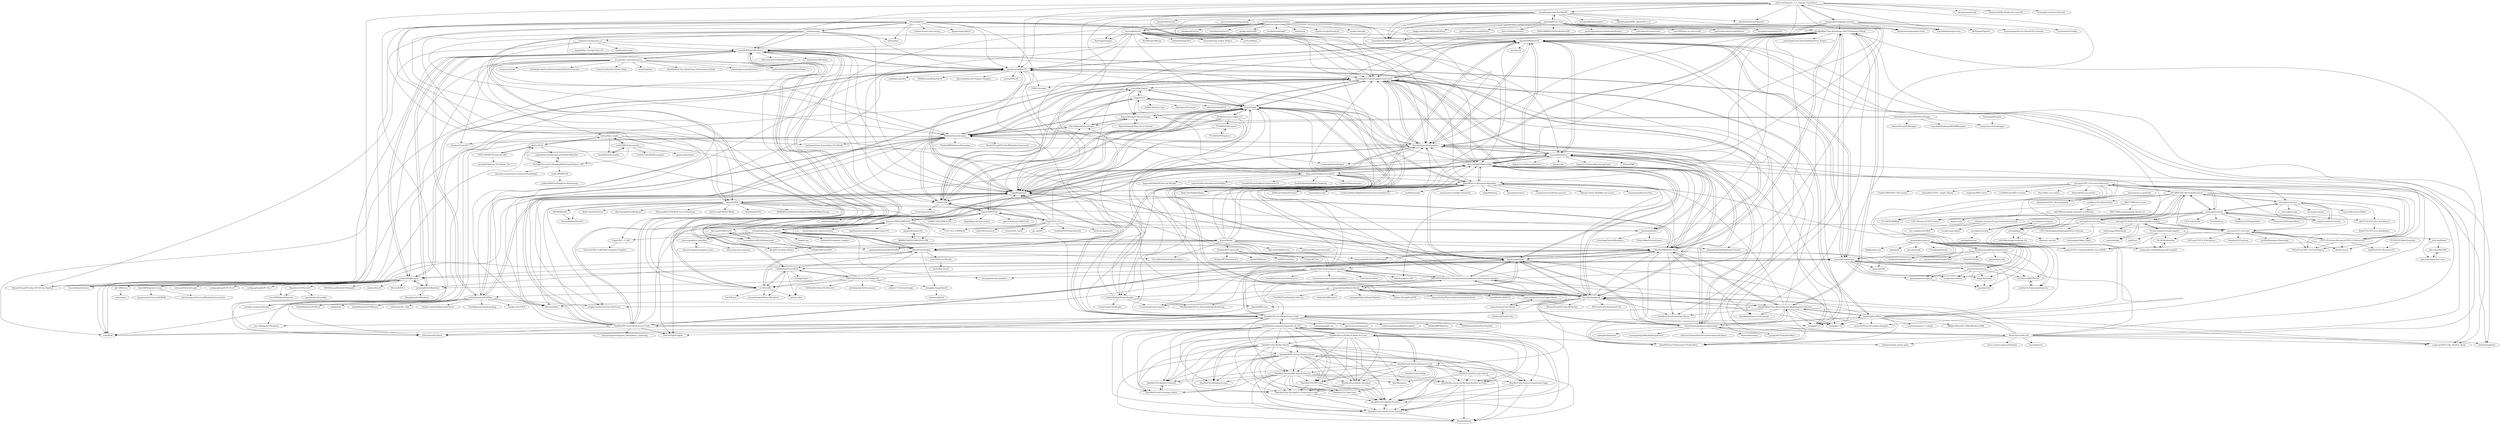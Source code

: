 digraph G {
"cybercser/OpenGL_3_3_Tutorial_Translation" -> "zilongshanren/opengl-tutorials"
"cybercser/OpenGL_3_3_Tutorial_Translation" -> "skywind3000/mini3d"
"cybercser/OpenGL_3_3_Tutorial_Translation" -> "wuye9036/SalviaRenderer"
"cybercser/OpenGL_3_3_Tutorial_Translation" -> "LearnOpenGL-CN/LearnOpenGL-CN" ["e"=1]
"cybercser/OpenGL_3_3_Tutorial_Translation" -> "gongminmin/KlayGE"
"cybercser/OpenGL_3_3_Tutorial_Translation" -> "guaxiao/renderer.gua"
"cybercser/OpenGL_3_3_Tutorial_Translation" -> "opengl-tutorials/ogl" ["e"=1]
"cybercser/OpenGL_3_3_Tutorial_Translation" -> "danginsburg/opengles3-book" ["e"=1]
"cybercser/OpenGL_3_3_Tutorial_Translation" -> "tomdalling/opengl-series" ["e"=1]
"cybercser/OpenGL_3_3_Tutorial_Translation" -> "wantnon2/EffectNodes-for-cocos2dx" ["e"=1]
"cybercser/OpenGL_3_3_Tutorial_Translation" -> "JoeyDeVries/LearnOpenGL" ["e"=1]
"cybercser/OpenGL_3_3_Tutorial_Translation" -> "netwarm007/GameEngineFromScratch"
"cybercser/OpenGL_3_3_Tutorial_Translation" -> "lichuang/Lua-Source-Internal" ["e"=1]
"cybercser/OpenGL_3_3_Tutorial_Translation" -> "wangdingqiao/noteForOpenGL"
"cybercser/OpenGL_3_3_Tutorial_Translation" -> "TencentOpen/behaviac" ["e"=1]
"zdszero/ustc-cs-graduate" -> "zhanlaoban/USTC_Reexamination"
"zilongshanren/opengl-tutorials" -> "cybercser/OpenGL_3_3_Tutorial_Translation"
"zilongshanren/opengl-tutorials" -> "McNopper/OpenGL" ["e"=1]
"zilongshanren/opengl-tutorials" -> "QianMo/Real-Time-Rendering-3rd-CN-Summary-Ebook"
"zilongshanren/opengl-tutorials" -> "FancyVin/fun-with-graphics"
"zilongshanren/opengl-tutorials" -> "learnopengles/Learn-OpenGLES-Tutorials" ["e"=1]
"zilongshanren/opengl-tutorials" -> "danginsburg/opengles3-book" ["e"=1]
"zilongshanren/opengl-tutorials" -> "hormanlu/CatCoding" ["e"=1]
"zilongshanren/opengl-tutorials" -> "TencentOpen/behaviac" ["e"=1]
"zilongshanren/opengl-tutorials" -> "tomdalling/opengl-series" ["e"=1]
"zilongshanren/opengl-tutorials" -> "LearnOpenGL-CN/LearnOpenGL-CN" ["e"=1]
"ustcwpz/USTC-CS-Courses-Resource" -> "15172658790/Blog" ["e"=1]
"ustcwpz/USTC-CS-Courses-Resource" -> "Lyncien/USTC-CS-Exam"
"ustcwpz/USTC-CS-Courses-Resource" -> "zzh1996/USTC-Network-Resources"
"ustcwpz/USTC-CS-Courses-Resource" -> "USTC-CS-Course-Resource/USTC-CS-Resources"
"ustcwpz/USTC-CS-Courses-Resource" -> "ustctug/ustcbeamer"
"ustcwpz/USTC-CS-Courses-Resource" -> "USTC-Resource/USTC-Course" ["e"=1]
"ustcwpz/USTC-CS-Courses-Resource" -> "ustctug/ustcthesis"
"ustcwpz/USTC-CS-Courses-Resource" -> "Trinkle23897/THU-CST-Cracker" ["e"=1]
"ustcwpz/USTC-CS-Courses-Resource" -> "sakura0423/USTC_Graph_Theory"
"ustcwpz/USTC-CS-Courses-Resource" -> "TheLitFire/USTC-CS-CheatPapers"
"ustcwpz/USTC-CS-Courses-Resource" -> "tongtzeho/PKUCourse" ["e"=1]
"ustcwpz/USTC-CS-Courses-Resource" -> "CoolPhilChen/SJTU-Courses" ["e"=1]
"ustcwpz/USTC-CS-Courses-Resource" -> "yuxguo/USTC-ComputerArchitecture-2020S"
"ustcwpz/USTC-CS-Courses-Resource" -> "duzx16/thu-cst-cracker"
"ustcwpz/USTC-CS-Courses-Resource" -> "Salensoft/thu-cst-cracker" ["e"=1]
"BoomingTech/Pilot" -> "QianMo/Real-Time-Rendering-4th-Bibliography-Collection"
"BoomingTech/Pilot" -> "netwarm007/GameEngineFromScratch"
"BoomingTech/Pilot" -> "QianMo/Game-Programmer-Study-Notes" ["e"=1]
"BoomingTech/Pilot" -> "AngelMonica126/GraphicAlgorithm"
"BoomingTech/Pilot" -> "candycat1992/Unity_Shaders_Book" ["e"=1]
"BoomingTech/Pilot" -> "ThisisGame/cpp-game-engine-book"
"BoomingTech/Pilot" -> "QianMo/PBR-White-Paper"
"BoomingTech/Pilot" -> "mmp/pbrt-v4" ["e"=1]
"BoomingTech/Pilot" -> "microsoft/DirectX-Graphics-Samples" ["e"=1]
"BoomingTech/Pilot" -> "codeedu/imersao-7-codepix" ["e"=1]
"BoomingTech/Pilot" -> "ElvisQin/thegibook"
"BoomingTech/Pilot" -> "mmp/pbrt-v3" ["e"=1]
"BoomingTech/Pilot" -> "skywind3000/mini3d"
"BoomingTech/Pilot" -> "MKXJun/DirectX11-With-Windows-SDK" ["e"=1]
"BoomingTech/Pilot" -> "skywind3000/RenderHelp"
"QianMo/Real-Time-Rendering-3rd-CN-Summary-Ebook" -> "QianMo/PBR-White-Paper"
"QianMo/Real-Time-Rendering-3rd-CN-Summary-Ebook" -> "QianMo/Game-Programmer-Study-Notes" ["e"=1]
"QianMo/Real-Time-Rendering-3rd-CN-Summary-Ebook" -> "QianMo/Real-Time-Rendering-4th-Bibliography-Collection"
"QianMo/Real-Time-Rendering-3rd-CN-Summary-Ebook" -> "QianMo/X-PostProcessing-Library" ["e"=1]
"QianMo/Real-Time-Rendering-3rd-CN-Summary-Ebook" -> "QianMo/Awesome-Unity-Shader" ["e"=1]
"QianMo/Real-Time-Rendering-3rd-CN-Summary-Ebook" -> "candycat1992/Unity_Shaders_Book" ["e"=1]
"QianMo/Real-Time-Rendering-3rd-CN-Summary-Ebook" -> "QianMo/GPU-Gems-Book-Source-Code"
"QianMo/Real-Time-Rendering-3rd-CN-Summary-Ebook" -> "QianMo/GPU-Pro-Books-Source-Code"
"QianMo/Real-Time-Rendering-3rd-CN-Summary-Ebook" -> "FancyVin/fun-with-graphics"
"QianMo/Real-Time-Rendering-3rd-CN-Summary-Ebook" -> "unity3d-jp/UnityChanToonShaderVer2_Project" ["e"=1]
"QianMo/Real-Time-Rendering-3rd-CN-Summary-Ebook" -> "skywind3000/mini3d"
"QianMo/Real-Time-Rendering-3rd-CN-Summary-Ebook" -> "LearnOpenGL-CN/LearnOpenGL-CN" ["e"=1]
"QianMo/Real-Time-Rendering-3rd-CN-Summary-Ebook" -> "Ubpa/RenderLab"
"QianMo/Real-Time-Rendering-3rd-CN-Summary-Ebook" -> "netwarm007/GameEngineFromScratch"
"QianMo/Real-Time-Rendering-3rd-CN-Summary-Ebook" -> "AngelMonica126/GraphicAlgorithm"
"QianMo/Real-Time-Rendering-4th-Bibliography-Collection" -> "QianMo/Game-Programmer-Study-Notes" ["e"=1]
"QianMo/Real-Time-Rendering-4th-Bibliography-Collection" -> "QianMo/Real-Time-Rendering-3rd-CN-Summary-Ebook"
"QianMo/Real-Time-Rendering-4th-Bibliography-Collection" -> "QianMo/PBR-White-Paper"
"QianMo/Real-Time-Rendering-4th-Bibliography-Collection" -> "QianMo/X-PostProcessing-Library" ["e"=1]
"QianMo/Real-Time-Rendering-4th-Bibliography-Collection" -> "QianMo/Awesome-Unity-Shader" ["e"=1]
"QianMo/Real-Time-Rendering-4th-Bibliography-Collection" -> "AngelMonica126/GraphicAlgorithm"
"QianMo/Real-Time-Rendering-4th-Bibliography-Collection" -> "BoomingTech/Pilot"
"QianMo/Real-Time-Rendering-4th-Bibliography-Collection" -> "microsoft/DirectX-Graphics-Samples" ["e"=1]
"QianMo/Real-Time-Rendering-4th-Bibliography-Collection" -> "QianMo/GPU-Pro-Books-Source-Code"
"QianMo/Real-Time-Rendering-4th-Bibliography-Collection" -> "ElvisQin/thegibook"
"QianMo/Real-Time-Rendering-4th-Bibliography-Collection" -> "wdas/brdf" ["e"=1]
"QianMo/Real-Time-Rendering-4th-Bibliography-Collection" -> "mmp/pbrt-v3" ["e"=1]
"QianMo/Real-Time-Rendering-4th-Bibliography-Collection" -> "mmp/pbrt-v4" ["e"=1]
"QianMo/Real-Time-Rendering-4th-Bibliography-Collection" -> "candycat1992/Unity_Shaders_Book" ["e"=1]
"QianMo/Real-Time-Rendering-4th-Bibliography-Collection" -> "netwarm007/GameEngineFromScratch"
"ThisisGame/cpp-game-engine-book" -> "gonglei007/GameDevMind" ["e"=1]
"ThisisGame/cpp-game-engine-book" -> "netwarm007/GameEngineFromScratch"
"ThisisGame/cpp-game-engine-book" -> "skywind3000/RenderHelp"
"ThisisGame/cpp-game-engine-book" -> "cadenji/foolrenderer" ["e"=1]
"ThisisGame/cpp-game-engine-book" -> "BoomingTech/Pilot"
"ThisisGame/cpp-game-engine-book" -> "ElvisQin/thegibook"
"ThisisGame/cpp-game-engine-book" -> "yuesong-feng/30dayMakeCppServer" ["e"=1]
"ThisisGame/cpp-game-engine-book" -> "kanition/pbrtbook"
"ThisisGame/cpp-game-engine-book" -> "BoomingTech/Piccolo"
"ThisisGame/cpp-game-engine-book" -> "QianMo/Game-Programmer-Study-Notes" ["e"=1]
"ThisisGame/cpp-game-engine-book" -> "QianMo/Real-Time-Rendering-4th-Bibliography-Collection"
"ThisisGame/cpp-game-engine-book" -> "QianMo/Real-Time-Rendering-3rd-CN-Summary-Ebook"
"ThisisGame/cpp-game-engine-book" -> "DrFlower/TowerDefense-GameFramework-Demo" ["e"=1]
"ThisisGame/cpp-game-engine-book" -> "dunwu/db-tutorial" ["e"=1]
"ThisisGame/cpp-game-engine-book" -> "HW140701/Book-list-of-computational-geometry-and-computer-graphics"
"miloyip/light2d" -> "miloyip/svpng"
"miloyip/light2d" -> "gongminmin/KlayGE"
"miloyip/light2d" -> "lilypuye/cppLight2d"
"miloyip/light2d" -> "Ubpa/RenderLab"
"miloyip/light2d" -> "skywind3000/mini3d"
"miloyip/light2d" -> "miloyip/line"
"miloyip/light2d" -> "FancyVin/fun-with-graphics"
"miloyip/light2d" -> "wuye9036/SalviaRenderer"
"miloyip/light2d" -> "Ubpa/ToyRTX"
"miloyip/light2d" -> "AirGuanZ/Atrc" ["e"=1]
"miloyip/light2d" -> "mitsuba-renderer/mitsuba" ["e"=1]
"miloyip/light2d" -> "netwarm007/GameEngineFromScratch"
"miloyip/light2d" -> "Friduric/voxel-cone-tracing" ["e"=1]
"miloyip/light2d" -> "zauonlok/renderer"
"miloyip/light2d" -> "UncP/Giraffe"
"guaxiao/gua.game.js" -> "kuaibiancheng/ProjectOpenCourse"
"guaxiao/gua.game.js" -> "guaxiao/rasterizer.py"
"guaxiao/gua.game.js" -> "guaxiao/lctm"
"guaxiao/gua.game.js" -> "guaxiao/renderer.gua"
"guaxiao/gua.game.js" -> "xiongchui/renderer"
"guaxiao/gua.game.js" -> "BigBanan/mvvm"
"guaxiao/gua.game.js" -> "kuaibiancheng/axe.store"
"guaxiao/gua.game.js" -> "pdxqdy/Q"
"guaxiao/gua.game.js" -> "bao-qian/rank"
"guaxiao/gua.game.js" -> "sumNerGL/FakeLispInterpreter"
"guaxiao/gua.game.js" -> "happlebao/rank"
"guaxiao/gua.game.js" -> "sumNerGL/JSONParser"
"guaxiao/gua.game.js" -> "guaxiao/GZH"
"guaxiao/gua.game.js" -> "FrankFang/wheels" ["e"=1]
"guaxiao/gua.game.js" -> "guaxiao/pattern.logo.py"
"Ubpa/USTC_CG" -> "Ubpa/GAMES102"
"Ubpa/USTC_CG" -> "Ubpa/Utopia"
"Ubpa/USTC_CG" -> "Ubpa/RenderLab"
"Ubpa/USTC_CG" -> "TroyZhai/CPP-Fluid-Particles" ["e"=1]
"Ubpa/USTC_CG" -> "Lyncien/USTC-CS-Exam"
"Ubpa/USTC_CG" -> "taichi-dev/games201" ["e"=1]
"Ubpa/USTC_CG" -> "taichi-dev/taichicon" ["e"=1]
"Ubpa/USTC_CG" -> "USTC-GCL-F/AMMesh"
"Ubpa/USTC_CG" -> "Ubpa/UGM"
"Ubpa/USTC_CG" -> "erizmr/SPH_Taichi" ["e"=1]
"Ubpa/USTC_CG" -> "ipc-sim/IPC" ["e"=1]
"miloyip/svpng" -> "miloyip/light2d"
"miloyip/svpng" -> "miloyip/line"
"miloyip/svpng" -> "vinjn/ray-tracing-gems-cn"
"miloyip/svpng" -> "gongminmin/KlayGE"
"miloyip/svpng" -> "Ubpa/ToyRTX"
"miloyip/svpng" -> "Ubpa/RenderLab"
"miloyip/svpng" -> "UncP/Giraffe"
"miloyip/svpng" -> "wuye9036/SalviaRenderer"
"miloyip/svpng" -> "MrySwk/GravityEngine"
"SUSYUSTC/MathTranslate" -> "QizhiPei/USTC-Resource-CS"
"pku-minic/MiniVM" -> "pku-minic/open-test-cases"
"ElvisQin/thegibook" -> "Ubpa/RenderLab"
"ElvisQin/thegibook" -> "QianMo/PBR-White-Paper"
"ElvisQin/thegibook" -> "kanition/pbrtbook"
"ElvisQin/thegibook" -> "killop/anything_about_game" ["e"=1]
"ElvisQin/thegibook" -> "AngelMonica126/GraphicAlgorithm"
"ElvisQin/thegibook" -> "skywind3000/RenderHelp"
"ElvisQin/thegibook" -> "netwarm007/GameEngineFromScratch"
"ElvisQin/thegibook" -> "Ubpa/Utopia"
"ElvisQin/thegibook" -> "wlgys8/SRPLearn" ["e"=1]
"ElvisQin/thegibook" -> "MaxwellGengYF/Unity-MPipeline" ["e"=1]
"ElvisQin/thegibook" -> "QianMo/GPU-Pro-Books-Source-Code"
"ElvisQin/thegibook" -> "XINCGer/UnityToolchainsTrick" ["e"=1]
"ElvisQin/thegibook" -> "QianMo/Real-Time-Rendering-4th-Bibliography-Collection"
"ElvisQin/thegibook" -> "QianMo/X-PostProcessing-Library" ["e"=1]
"ElvisQin/thegibook" -> "yang-shuohao/Render-Books"
"FancyVin/fun-with-graphics" -> "QianMo/PBR-White-Paper"
"FancyVin/fun-with-graphics" -> "Ubpa/RenderLab"
"FancyVin/fun-with-graphics" -> "MrySwk/GravityEngine"
"FancyVin/fun-with-graphics" -> "QianMo/Real-Time-Rendering-3rd-CN-Summary-Ebook"
"FancyVin/fun-with-graphics" -> "gongminmin/KlayGE"
"FancyVin/fun-with-graphics" -> "zauonlok/renderer"
"FancyVin/fun-with-graphics" -> "netwarm007/GameEngineFromScratch"
"FancyVin/fun-with-graphics" -> "skywind3000/mini3d"
"FancyVin/fun-with-graphics" -> "QianMo/GPU-Gems-Book-Source-Code"
"FancyVin/fun-with-graphics" -> "Ubpa/Utopia"
"FancyVin/fun-with-graphics" -> "Gforcex/OpenGraphic" ["e"=1]
"FancyVin/fun-with-graphics" -> "QianMo/Game-Programmer-Study-Notes" ["e"=1]
"FancyVin/fun-with-graphics" -> "wdas/brdf" ["e"=1]
"FancyVin/fun-with-graphics" -> "mmp/pbrt-v4" ["e"=1]
"FancyVin/fun-with-graphics" -> "AngelMonica126/GraphicAlgorithm"
"AngelMonica126/GraphicAlgorithm" -> "BobLChen/VulkanDemos" ["e"=1]
"AngelMonica126/GraphicAlgorithm" -> "Ubpa/RenderLab"
"AngelMonica126/GraphicAlgorithm" -> "wensiyuanseven/light-virtual-list" ["e"=1]
"AngelMonica126/GraphicAlgorithm" -> "Ubpa/Utopia"
"AngelMonica126/GraphicAlgorithm" -> "ming3000/tong" ["e"=1]
"AngelMonica126/GraphicAlgorithm" -> "yunionio/onecloud" ["e"=1]
"AngelMonica126/GraphicAlgorithm" -> "wensiyuanseven/better-gesture" ["e"=1]
"AngelMonica126/GraphicAlgorithm" -> "skywind3000/RenderHelp"
"AngelMonica126/GraphicAlgorithm" -> "Bitcoin-Classic-BGH/Bitcoin-Classic" ["e"=1]
"AngelMonica126/GraphicAlgorithm" -> "zhuxingwan/SynsetsTools" ["e"=1]
"AngelMonica126/GraphicAlgorithm" -> "fullStack-feed/joyful-house" ["e"=1]
"AngelMonica126/GraphicAlgorithm" -> "emmeair/go-canal" ["e"=1]
"AngelMonica126/GraphicAlgorithm" -> "kanition/pbrtbook"
"AngelMonica126/GraphicAlgorithm" -> "CandyConfident/HighPerformanceConcurrentServer" ["e"=1]
"AngelMonica126/GraphicAlgorithm" -> "unadlib/reactant" ["e"=1]
"QianMo/PBR-White-Paper" -> "QianMo/Real-Time-Rendering-3rd-CN-Summary-Ebook"
"QianMo/PBR-White-Paper" -> "wdas/brdf" ["e"=1]
"QianMo/PBR-White-Paper" -> "Ubpa/RenderLab"
"QianMo/PBR-White-Paper" -> "FancyVin/fun-with-graphics"
"QianMo/PBR-White-Paper" -> "QianMo/X-PostProcessing-Library" ["e"=1]
"QianMo/PBR-White-Paper" -> "QianMo/GPU-Pro-Books-Source-Code"
"QianMo/PBR-White-Paper" -> "QianMo/GPU-Gems-Book-Source-Code"
"QianMo/PBR-White-Paper" -> "QianMo/Real-Time-Rendering-4th-Bibliography-Collection"
"QianMo/PBR-White-Paper" -> "QianMo/Game-Programmer-Study-Notes" ["e"=1]
"QianMo/PBR-White-Paper" -> "mmp/pbrt-v3" ["e"=1]
"QianMo/PBR-White-Paper" -> "QianMo/Awesome-Unity-Shader" ["e"=1]
"QianMo/PBR-White-Paper" -> "chenyong2github/ExtendStandard" ["e"=1]
"QianMo/PBR-White-Paper" -> "kanition/pbrtbook"
"QianMo/PBR-White-Paper" -> "gongminmin/KlayGE"
"QianMo/PBR-White-Paper" -> "AngelMonica126/GraphicAlgorithm"
"douysu/computer-graphics-notes" -> "douysu/graphics-algorithm"
"skywind3000/mini3d" -> "skywind3000/RenderHelp"
"skywind3000/mini3d" -> "wuye9036/SalviaRenderer"
"skywind3000/mini3d" -> "zauonlok/renderer"
"skywind3000/mini3d" -> "sdlwlxf1/tinyEngine"
"skywind3000/mini3d" -> "gongminmin/KlayGE"
"skywind3000/mini3d" -> "netwarm007/GameEngineFromScratch"
"skywind3000/mini3d" -> "guaxiao/renderer.gua"
"skywind3000/mini3d" -> "QianMo/PBR-White-Paper"
"skywind3000/mini3d" -> "Ubpa/RenderLab"
"skywind3000/mini3d" -> "mmp/pbrt-v3" ["e"=1]
"skywind3000/mini3d" -> "FancyVin/fun-with-graphics"
"skywind3000/mini3d" -> "ejoy/ejoy2d" ["e"=1]
"skywind3000/mini3d" -> "QianMo/Real-Time-Rendering-3rd-CN-Summary-Ebook"
"skywind3000/mini3d" -> "candycat1992/Unity_Shaders_Book" ["e"=1]
"skywind3000/mini3d" -> "ssloy/tinyrenderer" ["e"=1]
"vinjn/ray-tracing-gems-cn" -> "thegibook/revision"
"vinjn/ray-tracing-gems-cn" -> "papalqi/Ray-Tracing-Gems-CN"
"vinjn/ray-tracing-gems-cn" -> "MaxwellGengYF/Unity-GPU-Driven-Pipeline" ["e"=1]
"vinjn/ray-tracing-gems-cn" -> "Ubpa/RenderLab"
"vinjn/ray-tracing-gems-cn" -> "MrySwk/GravityEngine"
"vinjn/ray-tracing-gems-cn" -> "wuye9036/SalviaRenderer"
"ustclug/mirrorhelp" -> "ustclug/mirrorrequest"
"ustclug/mirrorhelp" -> "ustclug/liimstrap"
"QianMo/Unity-Shader-Superb-Practice" -> "QianMo/Stock-Value-Calculator"
"QianMo/Unity-Shader-Superb-Practice" -> "QianMo/Unity-StrangeIOC-Framework-Usage"
"QianMo/Unity-Shader-Superb-Practice" -> "QianMo/Resources-for-Writing-Shaders-in-Unity"
"QianMo/Unity-Shader-Superb-Practice" -> "QianMo/Unity-Shader-Practice"
"QianMo/Unity-Shader-Superb-Practice" -> "QianMo/UE4-Battery-Collector"
"QianMo/Unity-Shader-Superb-Practice" -> "QianMo/Unity-Shader-From-Scratch"
"QianMo/Unity-Shader-Superb-Practice" -> "QianMo/X-PostProcessing-Gallery"
"QianMo/Unity-Shader-Superb-Practice" -> "QianMo/UE4-Building-Escape"
"QianMo/Unity-Shader-Superb-Practice" -> "QianMo/UE4-FPS-Game"
"QianMo/Unity-Shader-Superb-Practice" -> "QianMo/UE4-Tank-Game"
"QianMo/Unity-Shader-Superb-Practice" -> "QianMo/Unity-Entitas-Framework-Usage"
"QianMo/Unity-Shader-Superb-Practice" -> "QianMo/illusion"
"QianMo/Unity-Shader-Superb-Practice" -> "QianMo/opencv"
"BoomingTech/Piccolo" -> "ThisisGame/cpp-game-engine-book"
"BoomingTech/Piccolo" -> "candycat1992/Unity_Shaders_Book" ["e"=1]
"BoomingTech/Piccolo" -> "netwarm007/GameEngineFromScratch"
"BoomingTech/Piccolo" -> "QianMo/Game-Programmer-Study-Notes" ["e"=1]
"BoomingTech/Piccolo" -> "skywind3000/mini3d"
"BoomingTech/Piccolo" -> "QianMo/Real-Time-Rendering-4th-Bibliography-Collection"
"BoomingTech/Piccolo" -> "zauonlok/renderer"
"BoomingTech/Piccolo" -> "QianMo/Real-Time-Rendering-3rd-CN-Summary-Ebook"
"BoomingTech/Piccolo" -> "ssloy/tinyrenderer" ["e"=1]
"BoomingTech/Piccolo" -> "ElvisQin/thegibook"
"BoomingTech/Piccolo" -> "focus-creative-games/hybridclr" ["e"=1]
"BoomingTech/Piccolo" -> "QianMo/PBR-White-Paper"
"BoomingTech/Piccolo" -> "killop/anything_about_game" ["e"=1]
"BoomingTech/Piccolo" -> "HW140701/Book-list-of-computational-geometry-and-computer-graphics"
"BoomingTech/Piccolo" -> "Tencent/puerts" ["e"=1]
"netwarm007/GameEngineFromScratch" -> "gongminmin/KlayGE"
"netwarm007/GameEngineFromScratch" -> "skywind3000/mini3d"
"netwarm007/GameEngineFromScratch" -> "Ubpa/RenderLab"
"netwarm007/GameEngineFromScratch" -> "skywind3000/RenderHelp"
"netwarm007/GameEngineFromScratch" -> "MrySwk/GravityEngine"
"netwarm007/GameEngineFromScratch" -> "d3dcoder/d3d12book" ["e"=1]
"netwarm007/GameEngineFromScratch" -> "OGRECave/ogre" ["e"=1]
"netwarm007/GameEngineFromScratch" -> "BoomingTech/Pilot"
"netwarm007/GameEngineFromScratch" -> "ThisisGame/cpp-game-engine-book"
"netwarm007/GameEngineFromScratch" -> "FancyVin/fun-with-graphics"
"netwarm007/GameEngineFromScratch" -> "zauonlok/renderer"
"netwarm007/GameEngineFromScratch" -> "star-e/StarEngine"
"netwarm007/GameEngineFromScratch" -> "Ubpa/Utopia"
"netwarm007/GameEngineFromScratch" -> "ElvisQin/thegibook"
"netwarm007/GameEngineFromScratch" -> "QianMo/GPU-Gems-Book-Source-Code"
"wuye9036/SalviaRenderer" -> "sdlwlxf1/tinyEngine"
"wuye9036/SalviaRenderer" -> "skywind3000/mini3d"
"wuye9036/SalviaRenderer" -> "gongminmin/KlayGE"
"wuye9036/SalviaRenderer" -> "gameknife/gkEngine"
"wuye9036/SalviaRenderer" -> "gameknife/SoftRenderer"
"wuye9036/SalviaRenderer" -> "guaxiao/renderer.gua"
"wuye9036/SalviaRenderer" -> "UncP/Giraffe"
"wuye9036/SalviaRenderer" -> "CallMeZhou/Puresoft3D"
"wuye9036/SalviaRenderer" -> "behindthepixels/EDXRay"
"wuye9036/SalviaRenderer" -> "mc-gulu/dev-awesomenesses"
"wuye9036/SalviaRenderer" -> "MrySwk/GravityEngine"
"wuye9036/SalviaRenderer" -> "Ubpa/RenderLab"
"wuye9036/SalviaRenderer" -> "Microsoft/DirectXShaderCompiler" ["e"=1]
"wuye9036/SalviaRenderer" -> "MaxwellGengYF/Unity-GPU-Driven-Pipeline" ["e"=1]
"wuye9036/SalviaRenderer" -> "derkreature/IBLBaker" ["e"=1]
"matrixcascade/PainterEngine" -> "matrixcascade/SoundLab"
"matrixcascade/PainterEngine" -> "netwarm007/GameEngineFromScratch"
"matrixcascade/PainterEngine" -> "Ubpa/UGM"
"matrixcascade/PainterEngine" -> "skywind3000/RenderHelp"
"matrixcascade/PainterEngine" -> "skywind3000/mini3d"
"matrixcascade/PainterEngine" -> "xmake-io/xmake" ["e"=1]
"matrixcascade/PainterEngine" -> "turesnake/tprPix"
"matrixcascade/PainterEngine" -> "idea4good/GuiLite" ["e"=1]
"matrixcascade/PainterEngine" -> "vczh-libraries/GacUI" ["e"=1]
"matrixcascade/PainterEngine" -> "zauonlok/renderer"
"matrixcascade/PainterEngine" -> "LearnOpenGL-CN/LearnOpenGL-CN" ["e"=1]
"matrixcascade/PainterEngine" -> "quickjs-zh/QuickJS" ["e"=1]
"matrixcascade/PainterEngine" -> "weolar/miniblink49" ["e"=1]
"matrixcascade/PainterEngine" -> "idealvin/co" ["e"=1]
"matrixcascade/PainterEngine" -> "StarEngine/engine" ["e"=1]
"zxx43/Software-Render" -> "zxx43/Ray-Tracer"
"ustb-owl/MimiC" -> "pku-minic/open-test-cases"
"ustb-owl/MimiC" -> "pku-minic/MiniVM"
"QianMo/GPU-Gems-Book-Source-Code" -> "QianMo/GPU-Pro-Books-Source-Code"
"QianMo/GPU-Gems-Book-Source-Code" -> "QianMo/PBR-White-Paper"
"QianMo/GPU-Gems-Book-Source-Code" -> "wdas/brdf" ["e"=1]
"QianMo/GPU-Gems-Book-Source-Code" -> "QianMo/Real-Time-Rendering-3rd-CN-Summary-Ebook"
"QianMo/GPU-Gems-Book-Source-Code" -> "gongminmin/KlayGE"
"QianMo/GPU-Gems-Book-Source-Code" -> "MrySwk/GravityEngine"
"QianMo/GPU-Gems-Book-Source-Code" -> "Ubpa/RenderLab"
"QianMo/GPU-Gems-Book-Source-Code" -> "FancyVin/fun-with-graphics"
"QianMo/GPU-Gems-Book-Source-Code" -> "AngelMonica126/GraphicAlgorithm"
"QianMo/GPU-Gems-Book-Source-Code" -> "d3dcoder/d3d12book" ["e"=1]
"QianMo/GPU-Gems-Book-Source-Code" -> "netwarm007/GameEngineFromScratch"
"QianMo/GPU-Gems-Book-Source-Code" -> "QianMo/Game-Programmer-Study-Notes" ["e"=1]
"QianMo/GPU-Gems-Book-Source-Code" -> "Gforcex/OpenGraphic" ["e"=1]
"QianMo/GPU-Gems-Book-Source-Code" -> "ebruneton/precomputed_atmospheric_scattering" ["e"=1]
"QianMo/GPU-Gems-Book-Source-Code" -> "wuye9036/SalviaRenderer"
"TrivialCompiler/TrivialCompiler" -> "segviol/indigo"
"TrivialCompiler/TrivialCompiler" -> "mlzeng/CSC2020-USTC-FlammingMyCompiler"
"TrivialCompiler/TrivialCompiler" -> "ustb-owl/MimiC"
"TrivialCompiler/TrivialCompiler" -> "No-SF-Work/ayame"
"TrivialCompiler/TrivialCompiler" -> "kobayashi-compiler/kobayashi-compiler"
"TrivialCompiler/TrivialCompiler" -> "nzh63/syc"
"Froser/gamemachine" -> "solaAnt/SolaEngine"
"gongminmin/KlayGE" -> "wuye9036/SalviaRenderer"
"gongminmin/KlayGE" -> "netwarm007/GameEngineFromScratch"
"gongminmin/KlayGE" -> "gameknife/gkEngine"
"gongminmin/KlayGE" -> "skywind3000/mini3d"
"gongminmin/KlayGE" -> "wdas/brdf" ["e"=1]
"gongminmin/KlayGE" -> "OGRECave/ogre" ["e"=1]
"gongminmin/KlayGE" -> "mmp/pbrt-v3" ["e"=1]
"gongminmin/KlayGE" -> "NVIDIAGameWorks/Falcor" ["e"=1]
"gongminmin/KlayGE" -> "Ubpa/RenderLab"
"gongminmin/KlayGE" -> "Microsoft/DirectX-Graphics-Samples" ["e"=1]
"gongminmin/KlayGE" -> "urho3d/Urho3D" ["e"=1]
"gongminmin/KlayGE" -> "d3dcoder/d3d12book" ["e"=1]
"gongminmin/KlayGE" -> "QianMo/PBR-White-Paper"
"gongminmin/KlayGE" -> "turanszkij/WickedEngine" ["e"=1]
"gongminmin/KlayGE" -> "baldurk/renderdoc" ["e"=1]
"ustclug/Linux101-docs" -> "ustclug/blogs"
"ustclug/Linux101-docs" -> "zzh1996/USTC-Network-Resources"
"ustclug/Linux101-docs" -> "iBug/ustc-checkin"
"ustclug/Linux101-docs" -> "Lyncien/USTC-CS-Exam"
"ustclug/Linux101-docs" -> "USTC-Hackergame/hackergame2022-writeups" ["e"=1]
"ustclug/Linux101-docs" -> "zzh1996/chatgpt-telegram-bot"
"ustctug/ustcthesis" -> "ustctug/ustcbeamer"
"ustctug/ustcthesis" -> "ywgATustcbbs/ustcthesis"
"ustctug/ustcthesis" -> "zzh1996/USTC-Network-Resources"
"ustctug/ustcthesis" -> "ustcwpz/USTC-CS-Courses-Resource"
"ustctug/ustcthesis" -> "Lyncien/USTC-CS-Exam"
"ustctug/ustcthesis" -> "Summer-Summer/ComputerArchitectureLab"
"ustctug/ustcthesis" -> "xbb1973/USTC-ncov-AutoReport"
"ustctug/ustcthesis" -> "CTeX-org/ctex-kit" ["e"=1]
"ustctug/ustcthesis" -> "ustclug/Linux101-docs"
"ustctug/ustcthesis" -> "USTC-Resource/USTC-Course" ["e"=1]
"ustctug/ustcthesis" -> "tuna/thuthesis" ["e"=1]
"ustctug/ustcthesis" -> "ElegantLaTeX/ElegantNote" ["e"=1]
"ustctug/ustcthesis" -> "mlzeng/CSC2020-USTC-FlammingMyCompiler"
"ustctug/ustcthesis" -> "ElegantLaTeX/ElegantBook" ["e"=1]
"ustctug/ustcthesis" -> "15172658790/Blog" ["e"=1]
"wshxbqq/GLSL-Card" -> "LearnOpenGL-CN/LearnOpenGL-CN" ["e"=1]
"wshxbqq/GLSL-Card" -> "wangdingqiao/noteForOpenGL"
"wshxbqq/GLSL-Card" -> "doggycoder/AndroidOpenGLDemo" ["e"=1]
"wshxbqq/GLSL-Card" -> "patriciogonzalezvivo/glslEditor" ["e"=1]
"wshxbqq/GLSL-Card" -> "fylz1125/ShaderDemos" ["e"=1]
"wshxbqq/GLSL-Card" -> "FancyVin/fun-with-graphics"
"wshxbqq/GLSL-Card" -> "loyinglin/LearnOpenGLES" ["e"=1]
"wshxbqq/GLSL-Card" -> "danginsburg/opengles3-book" ["e"=1]
"wshxbqq/GLSL-Card" -> "NASA-AMMOS/3DTilesRendererJS" ["e"=1]
"wshxbqq/GLSL-Card" -> "patriciogonzalezvivo/thebookofshaders" ["e"=1]
"wshxbqq/GLSL-Card" -> "QianMo/Real-Time-Rendering-3rd-CN-Summary-Ebook"
"wshxbqq/GLSL-Card" -> "colin3dmax/CocosCreator" ["e"=1]
"wshxbqq/GLSL-Card" -> "omni360/three.js.sourcecode" ["e"=1]
"wshxbqq/GLSL-Card" -> "JiepengTan/FishManShaderTutorial" ["e"=1]
"wshxbqq/GLSL-Card" -> "patriciogonzalezvivo/glslViewer" ["e"=1]
"ustclug/mirrorrequest" -> "ustclug/mirrorhelp"
"ustclug/mirrorrequest" -> "ustclug/blogs"
"Ubpa/GAMES102" -> "Ubpa/Utopia"
"Ubpa/GAMES102" -> "Ubpa/USTC_CG"
"Ubpa/GAMES102" -> "games-webinar/GAMES103"
"Ubpa/GAMES102" -> "Ubpa/RenderLab"
"Ubpa/GAMES102" -> "USTC-GCL-F/AMMesh"
"Ubpa/GAMES102" -> "GAMES-105/GAMES-105" ["e"=1]
"Ubpa/GAMES102" -> "Ubpa/UGM"
"Ubpa/GAMES102" -> "Quanwei1992/GAMES101"
"Ubpa/GAMES102" -> "libigl/libigl-example-project"
"guaxiao/rasterizer.py" -> "guaxiao/lctm"
"guaxiao/rasterizer.py" -> "guaxiao/pattern.logo.py"
"guaxiao/rasterizer.py" -> "xiongchui/renderer"
"guaxiao/rasterizer.py" -> "happlebao/rank"
"guaxiao/rasterizer.py" -> "sumNerGL/JSONParser"
"guaxiao/rasterizer.py" -> "guaxiao/renderer.gua"
"sumNerGL/FakeLispInterpreter" -> "sumNerGL/JSONParser"
"sumNerGL/JSONParser" -> "sumNerGL/FakeLispInterpreter"
"JX-Master/Luna-Engine-0.6" -> "Ubpa/Utopia"
"JX-Master/Luna-Engine-0.6" -> "Ubpa/RenderLab"
"JX-Master/Luna-Engine-0.6" -> "MrySwk/GravityEngine"
"JX-Master/Luna-Engine-0.6" -> "SakuraEngine/SakuraEngine"
"JX-Master/Luna-Engine-0.6" -> "79134054/VSEngine2"
"zauonlok/renderer" -> "skywind3000/mini3d"
"zauonlok/renderer" -> "skywind3000/RenderHelp"
"zauonlok/renderer" -> "Angelo1211/SoftwareRenderer" ["e"=1]
"zauonlok/renderer" -> "ssloy/tinyrenderer" ["e"=1]
"zauonlok/renderer" -> "Ubpa/RenderLab"
"zauonlok/renderer" -> "mmp/pbrt-v3" ["e"=1]
"zauonlok/renderer" -> "SunXLei/SRender"
"zauonlok/renderer" -> "floooh/sokol" ["e"=1]
"zauonlok/renderer" -> "knightcrawler25/GLSL-PathTracer" ["e"=1]
"zauonlok/renderer" -> "Angelo1211/HybridRenderingEngine" ["e"=1]
"zauonlok/renderer" -> "Nadrin/PBR" ["e"=1]
"zauonlok/renderer" -> "FancyVin/fun-with-graphics"
"zauonlok/renderer" -> "microsoft/DirectX-Graphics-Samples" ["e"=1]
"zauonlok/renderer" -> "turanszkij/WickedEngine" ["e"=1]
"zauonlok/renderer" -> "netwarm007/GameEngineFromScratch"
"kuaibiancheng/ProjectOpenCourse" -> "guaxiao/gua.game.js"
"kuaibiancheng/ProjectOpenCourse" -> "kuaibiancheng/ThunderClass"
"kuaibiancheng/ProjectOpenCourse" -> "kuaibiancheng/axe.store"
"kuaibiancheng/ProjectOpenCourse" -> "guaxiao/rasterizer.py"
"kuaibiancheng/ProjectOpenCourse" -> "guaxiao/renderer.gua"
"kuaibiancheng/ProjectOpenCourse" -> "AdamEECS/chat"
"kuaibiancheng/ProjectOpenCourse" -> "sumNerGL/FakeLispInterpreter"
"kuaibiancheng/ProjectOpenCourse" -> "guaxiao/gua.help"
"wangdingqiao/noteForOpenGL" -> "wshxbqq/GLSL-Card"
"wangdingqiao/noteForOpenGL" -> "Ubpa/RenderLab"
"wangdingqiao/noteForOpenGL" -> "cybercser/OpenGL_3_3_Tutorial_Translation"
"wangdingqiao/noteForOpenGL" -> "loyinglin/LearnOpenGLES" ["e"=1]
"wangdingqiao/noteForOpenGL" -> "openglredbook/examples" ["e"=1]
"wangdingqiao/noteForOpenGL" -> "githubhaohao/NDK_OpenGLES_3_0" ["e"=1]
"wangdingqiao/noteForOpenGL" -> "kesalin/OpenGLES" ["e"=1]
"wangdingqiao/noteForOpenGL" -> "LearnOpenGL-CN/LearnOpenGL-CN" ["e"=1]
"wangdingqiao/noteForOpenGL" -> "fangcun010/VulkanTutorialCN"
"wangdingqiao/noteForOpenGL" -> "JoeyDeVries/LearnOpenGL" ["e"=1]
"wangdingqiao/noteForOpenGL" -> "FancyVin/fun-with-graphics"
"wangdingqiao/noteForOpenGL" -> "yocover/start-learning-opengl"
"wangdingqiao/noteForOpenGL" -> "tomdalling/opengl-series" ["e"=1]
"wangdingqiao/noteForOpenGL" -> "Ubpa/ToyRTX"
"wangdingqiao/noteForOpenGL" -> "gongminmin/KlayGE"
"MrySwk/GravityEngine" -> "Ubpa/RenderLab"
"MrySwk/GravityEngine" -> "SaeruHikari/SakuraEngine"
"MrySwk/GravityEngine" -> "Ubpa/Utopia"
"MrySwk/GravityEngine" -> "haolange/Unity_ScreenSpaceTechStack" ["e"=1]
"MrySwk/GravityEngine" -> "TheRealMJP/DeferredTexturing" ["e"=1]
"MrySwk/GravityEngine" -> "Ubpa/UGM"
"MrySwk/GravityEngine" -> "jose-villegas/VCTRenderer" ["e"=1]
"MrySwk/GravityEngine" -> "d3dcoder/d3d12book" ["e"=1]
"MrySwk/GravityEngine" -> "MaxwellGengYF/Unity-GPU-Driven-Pipeline" ["e"=1]
"MrySwk/GravityEngine" -> "star-e/StarEngine"
"MrySwk/GravityEngine" -> "MaxwellGengYF/Unity-MPipeline-Framework" ["e"=1]
"MrySwk/GravityEngine" -> "FancyVin/fun-with-graphics"
"MrySwk/GravityEngine" -> "netwarm007/GameEngineFromScratch"
"MrySwk/GravityEngine" -> "AirGuanZ/Atrc" ["e"=1]
"MrySwk/GravityEngine" -> "behindthepixels/EDXRay"
"skywind3000/RenderHelp" -> "skywind3000/mini3d"
"skywind3000/RenderHelp" -> "zauonlok/renderer"
"skywind3000/RenderHelp" -> "AngelMonica126/GraphicAlgorithm"
"skywind3000/RenderHelp" -> "netwarm007/GameEngineFromScratch"
"skywind3000/RenderHelp" -> "ElvisQin/thegibook"
"skywind3000/RenderHelp" -> "Ubpa/RenderLab"
"skywind3000/RenderHelp" -> "ThisisGame/cpp-game-engine-book"
"skywind3000/RenderHelp" -> "sdlwlxf1/tinyEngine"
"skywind3000/RenderHelp" -> "QianMo/Real-Time-Rendering-3rd-CN-Summary-Ebook"
"skywind3000/RenderHelp" -> "kanition/pbrtbook"
"skywind3000/RenderHelp" -> "FancyVin/fun-with-graphics"
"skywind3000/RenderHelp" -> "QianMo/PBR-White-Paper"
"skywind3000/RenderHelp" -> "fangcun010/VulkanTutorialCN"
"skywind3000/RenderHelp" -> "Ubpa/Utopia"
"skywind3000/RenderHelp" -> "SunXLei/SRender"
"vo01github/ComputerGraphics" -> "GraphiCon/-"
"vo01github/ComputerGraphics" -> "FancyVin/fun-with-graphics"
"vo01github/ComputerGraphics" -> "douysu/graphics-algorithm"
"vo01github/ComputerGraphics" -> "ericjang/awesome-graphics" ["e"=1]
"vo01github/ComputerGraphics" -> "Quanwei1992/GAMES101"
"vo01github/ComputerGraphics" -> "zheng95z/fun-with-computer-graphics"
"vo01github/ComputerGraphics" -> "sdlwlxf1/tinyEngine"
"vo01github/ComputerGraphics" -> "wuye9036/SalviaRenderer"
"vo01github/ComputerGraphics" -> "wanlin405/Computer_Graphics"
"vo01github/ComputerGraphics" -> "lygyue/Books"
"vo01github/ComputerGraphics" -> "Ubpa/CMU_15_462"
"mlzeng/CSC2020-USTC-FlammingMyCompiler" -> "TrivialCompiler/TrivialCompiler"
"mlzeng/CSC2020-USTC-FlammingMyCompiler" -> "segviol/indigo"
"mlzeng/CSC2020-USTC-FlammingMyCompiler" -> "wildoranges/MahoShojo"
"mlzeng/CSC2020-USTC-FlammingMyCompiler" -> "kobayashi-compiler/kobayashi-compiler"
"mlzeng/CSC2020-USTC-FlammingMyCompiler" -> "Lyncien/USTC-CS-Exam"
"mlzeng/CSC2020-USTC-FlammingMyCompiler" -> "No-SF-Work/ayame"
"GamebabyRockSun/GRSD3D12Sample" -> "MaxwellGengYF/MEngine"
"GamebabyRockSun/GRSD3D12Sample" -> "GamebabyRockSun/GRSDXRSamples"
"GamebabyRockSun/GRSD3D12Sample" -> "zhanjinzhao/TotoroEngine"
"GamebabyRockSun/GRSD3D12Sample" -> "SaeruHikari/SakuraEngine"
"GamebabyRockSun/GRSD3D12Sample" -> "MrySwk/GravityEngine"
"HW140701/Book-list-of-computational-geometry-and-computer-graphics" -> "kanition/pbrtbook"
"HW140701/Book-list-of-computational-geometry-and-computer-graphics" -> "AngelMonica126/GraphicAlgorithm"
"HW140701/Book-list-of-computational-geometry-and-computer-graphics" -> "ElvisQin/thegibook"
"HW140701/Book-list-of-computational-geometry-and-computer-graphics" -> "QianMo/GPU-Pro-Books-Source-Code"
"HW140701/Book-list-of-computational-geometry-and-computer-graphics" -> "Ubpa/RenderLab"
"HW140701/Book-list-of-computational-geometry-and-computer-graphics" -> "yang-shuohao/Render-Books"
"HW140701/Book-list-of-computational-geometry-and-computer-graphics" -> "QianMo/PBR-White-Paper"
"HW140701/Book-list-of-computational-geometry-and-computer-graphics" -> "QianMo/GPU-Gems-Book-Source-Code"
"HW140701/Book-list-of-computational-geometry-and-computer-graphics" -> "zheng95z/fun-with-computer-graphics"
"HW140701/Book-list-of-computational-geometry-and-computer-graphics" -> "netwarm007/GameEngineFromScratch"
"HW140701/Book-list-of-computational-geometry-and-computer-graphics" -> "QianMo/Real-Time-Rendering-4th-Bibliography-Collection"
"HW140701/Book-list-of-computational-geometry-and-computer-graphics" -> "QianMo/Real-Time-Rendering-3rd-CN-Summary-Ebook"
"HW140701/Book-list-of-computational-geometry-and-computer-graphics" -> "d3dcoder/d3d12book" ["e"=1]
"HW140701/Book-list-of-computational-geometry-and-computer-graphics" -> "skywind3000/RenderHelp"
"HW140701/Book-list-of-computational-geometry-and-computer-graphics" -> "ThisisGame/cpp-game-engine-book"
"mc-gulu/dev-awesomenesses" -> "wuye9036/SalviaRenderer"
"mc-gulu/dev-awesomenesses" -> "mc-gulu/gl-bits"
"mc-gulu/dev-awesomenesses" -> "QianMo/Real-Time-Rendering-3rd-Summary-Ebook" ["e"=1]
"mc-gulu/dev-awesomenesses" -> "gongminmin/KlayGE"
"mc-gulu/dev-awesomenesses" -> "Nordeus/Unite2017" ["e"=1]
"mc-gulu/dev-awesomenesses" -> "gameknife/gkEngine"
"mc-gulu/dev-awesomenesses" -> "luxuia/dxbc_reader"
"mc-gulu/dev-awesomenesses" -> "playdeadgames/publications" ["e"=1]
"mc-gulu/dev-awesomenesses" -> "nashnie/PotentiallyVisibleSetPlugin" ["e"=1]
"mc-gulu/dev-awesomenesses" -> "TencentOpen/behaviac" ["e"=1]
"mc-gulu/dev-awesomenesses" -> "pangweiwei/slua" ["e"=1]
"mc-gulu/dev-awesomenesses" -> "DaVikingCode/UnityRuntimeSpriteSheetsGenerator" ["e"=1]
"mc-gulu/dev-awesomenesses" -> "GameTechDev/OcclusionCulling" ["e"=1]
"yang-shuohao/Render-Books" -> "yang-shuohao/Unreal-Engine-Books"
"yang-shuohao/Render-Books" -> "yang-shuohao/Unity-Books"
"yang-shuohao/Render-Books" -> "WeakKnight/GDC23_PracticalMobileRendering" ["e"=1]
"yang-shuohao/Render-Books" -> "yang-shuohao/Physics-Based-Animation-Books"
"yang-shuohao/Render-Books" -> "JasonMa0012/LWGUI" ["e"=1]
"yang-shuohao/Render-Books" -> "kanition/pbrtbook"
"yang-shuohao/Render-Books" -> "TechMiZ/ToonShadingCollection" ["e"=1]
"yang-shuohao/Render-Books" -> "wlxklyh/SoftRenderer"
"yang-shuohao/Render-Books" -> "ElvisQin/thegibook"
"yang-shuohao/Render-Books" -> "HW140701/Book-list-of-computational-geometry-and-computer-graphics"
"yang-shuohao/Render-Books" -> "SakuraEngine/SakuraEngine"
"yang-shuohao/Render-Books" -> "haolange/InfinityRenderPipeline" ["e"=1]
"yang-shuohao/Render-Books" -> "DeJhon-Huang/FernNPR" ["e"=1]
"turesnake/tprPix" -> "turesnake/Cpp_Empty_Project"
"turesnake/tprPix" -> "netwarm007/GameEngineFromScratch"
"turesnake/tprPix" -> "Ubpa/UGM"
"turesnake/tprPix" -> "skywind3000/mini3d"
"turesnake/tprPix" -> "skywind3000/RenderHelp"
"turesnake/tprPix" -> "matrixcascade/PainterEngine"
"turesnake/tprPix" -> "Ubpa/Utopia"
"turesnake/tprPix" -> "zauonlok/renderer"
"turesnake/tprPix" -> "gongminmin/KlayGE"
"turesnake/tprPix" -> "scottcgi/Mojoc" ["e"=1]
"turesnake/tprPix" -> "StarEngine/engine" ["e"=1]
"turesnake/tprPix" -> "KorokEngine/Korok" ["e"=1]
"turesnake/tprPix" -> "AngelMonica126/GraphicAlgorithm"
"turesnake/tprPix" -> "amhndu/SimpleNES" ["e"=1]
"turesnake/tprPix" -> "Ubpa/RenderLab"
"AKGWSB/EzRT" -> "HummaWhite/ZillumGL"
"kanition/pbrtbook" -> "AngelMonica126/GraphicAlgorithm"
"kanition/pbrtbook" -> "QianMo/PBR-White-Paper"
"kanition/pbrtbook" -> "mmp/pbrt-v4" ["e"=1]
"kanition/pbrtbook" -> "ElvisQin/thegibook"
"kanition/pbrtbook" -> "zheng95z/fun-with-computer-graphics"
"kanition/pbrtbook" -> "HW140701/Book-list-of-computational-geometry-and-computer-graphics"
"kanition/pbrtbook" -> "Ubpa/RenderLab"
"kanition/pbrtbook" -> "skywind3000/RenderHelp"
"kanition/pbrtbook" -> "yang-shuohao/Render-Books"
"kanition/pbrtbook" -> "QianMo/Real-Time-Rendering-3rd-CN-Summary-Ebook"
"kanition/pbrtbook" -> "mmp/pbrt-v3" ["e"=1]
"kanition/pbrtbook" -> "Ubpa/Utopia"
"kanition/pbrtbook" -> "LuisaGroup/LuisaCompute" ["e"=1]
"kanition/pbrtbook" -> "ThisisGame/cpp-game-engine-book"
"kanition/pbrtbook" -> "fangcun010/VulkanTutorialCN"
"CHINA-JIGE/Shoot-The-Chicken-3D" -> "CallMeZhou/Puresoft3D"
"CHINA-JIGE/Shoot-The-Chicken-3D" -> "silence1772/GreedySnake" ["e"=1]
"CHINA-JIGE/Shoot-The-Chicken-3D" -> "UncP/Giraffe"
"CHINA-JIGE/Shoot-The-Chicken-3D" -> "gameknife/SoftRenderer"
"CHINA-JIGE/Shoot-The-Chicken-3D" -> "zhangbaochong/Tiny3D"
"CHINA-JIGE/Shoot-The-Chicken-3D" -> "CHINA-JIGE/Noise3D-DirectX11"
"CHINA-JIGE/Shoot-The-Chicken-3D" -> "ytchhh/projectwithcomment" ["e"=1]
"CHINA-JIGE/Shoot-The-Chicken-3D" -> "sdlwlxf1/tinyEngine"
"CHINA-JIGE/Shoot-The-Chicken-3D" -> "jintiao/cobra"
"CHINA-JIGE/Shoot-The-Chicken-3D" -> "wuye9036/SalviaRenderer"
"CHINA-JIGE/Shoot-The-Chicken-3D" -> "guaxiao/renderer.gua"
"SunXLei/SRender" -> "zauonlok/renderer"
"SunXLei/SRender" -> "ZeusYang/TinySoftRenderer"
"SunXLei/SRender" -> "Polish-Miko/GravityEngine" ["e"=1]
"No-SF-Work/ayame" -> "kobayashi-compiler/kobayashi-compiler"
"sdlwlxf1/tinyEngine" -> "wuye9036/SalviaRenderer"
"sdlwlxf1/tinyEngine" -> "skywind3000/mini3d"
"sdlwlxf1/tinyEngine" -> "UncP/Giraffe"
"sdlwlxf1/tinyEngine" -> "guaxiao/renderer.gua"
"sdlwlxf1/tinyEngine" -> "zhangbaochong/Tiny3D"
"sdlwlxf1/tinyEngine" -> "skywind3000/RenderHelp"
"sdlwlxf1/tinyEngine" -> "zxx43/Software-Render"
"sdlwlxf1/tinyEngine" -> "CallMeZhou/Puresoft3D"
"sdlwlxf1/tinyEngine" -> "Go1c/AboutGameEngineGraphics" ["e"=1]
"QianMo/free-programming-books-zh_CN" -> "QianMo/NPR-Cartoon-Shader-Library"
"QianMo/free-programming-books-zh_CN" -> "QianMo/Unity-Shader-Resources-List"
"QianMo/free-programming-books-zh_CN" -> "QianMo/Stock-Value-Calculator"
"QianMo/free-programming-books-zh_CN" -> "QianMo/Direct3D-Win32-Book-Src-Code"
"QianMo/free-programming-books-zh_CN" -> "QianMo/UE4-Battery-Collector"
"QianMo/free-programming-books-zh_CN" -> "QianMo/Unity-StrangeIOC-Framework-Usage"
"QianMo/free-programming-books-zh_CN" -> "QianMo/Resources-for-Writing-Shaders-in-Unity"
"QianMo/free-programming-books-zh_CN" -> "QianMo/X-PostProcessing-Gallery"
"QianMo/free-programming-books-zh_CN" -> "QianMo/Unity-Shader-Superb-Practice"
"QianMo/free-programming-books-zh_CN" -> "QianMo/UE4-FPS-Game"
"QianMo/free-programming-books-zh_CN" -> "QianMo/GPU-Pro-Books-Source-Code"
"QianMo/free-programming-books-zh_CN" -> "QianMo/Unity-Mobile-Shader"
"QianMo/free-programming-books-zh_CN" -> "QianMo/Unity-Shader-Practice"
"QianMo/free-programming-books-zh_CN" -> "QianMo/Unity-Shader-From-Scratch"
"QianMo/free-programming-books-zh_CN" -> "QianMo/UE4-Building-Escape"
"MaxwellGengYF/DirectX-12-Tutorial" -> "MaxwellGengYF/Virtual-Engine"
"Alunice/TaTa" -> "FXTD-ODYSSEY/renderdoc2fbx"
"Alunice/TaTa" -> "luxuia/dxbc_reader"
"Alunice/TaTa" -> "FlowingCrescent/CelShadingWithFringeShadow_URP"
"Alunice/TaTa" -> "ipud2/Unity-Basic-Shader" ["e"=1]
"Alunice/TaTa" -> "ashyukiha/GenshinCharacterShaderZhihuVer"
"luxuia/dxbc_reader" -> "etnlGD/HLSLDecompiler"
"luxuia/dxbc_reader" -> "Alunice/TaTa"
"luxuia/dxbc_reader" -> "haolange/Unity_ScreenSpaceTechStack" ["e"=1]
"luxuia/dxbc_reader" -> "chenyong2github/ExtendStandard" ["e"=1]
"luxuia/dxbc_reader" -> "sunbrando/ParticleEffectProfiler" ["e"=1]
"luxuia/dxbc_reader" -> "Quon/HLSLDecompiler"
"luxuia/dxbc_reader" -> "Nordeus/Unite2017" ["e"=1]
"xbb1973/USTC-ncov-AutoReport" -> "Kobe972/USTC-ncov-AutoReport"
"QianMo/Unity-Shader-Resources-List" -> "QianMo/Resources-for-Writing-Shaders-in-Unity"
"QianMo/Unity-Shader-Resources-List" -> "QianMo/NPR-Cartoon-Shader-Library"
"QianMo/Unity-Shader-Resources-List" -> "QianMo/UnityToolbag"
"QianMo/Unity-Shader-Resources-List" -> "QianMo/opencv"
"QianMo/Unity-Shader-Resources-List" -> "QianMo/Stock-Value-Calculator"
"QianMo/Unity-Shader-Resources-List" -> "QianMo/Unity-Shader-Practice"
"QianMo/Unity-Shader-Resources-List" -> "QianMo/Unity-Shader-From-Scratch"
"QianMo/Unity-Shader-Resources-List" -> "QianMo/Unity-Shader-Superb-Practice"
"QianMo/Unity-Shader-Resources-List" -> "QianMo/Unity-StrangeIOC-Framework-Usage"
"QianMo/Unity-Shader-Resources-List" -> "QianMo/free-programming-books-zh_CN"
"QianMo/Unity-Shader-Resources-List" -> "QianMo/Unity-Entitas-Framework-Usage"
"QianMo/Unity-Shader-Resources-List" -> "QianMo/Unity3D-Script-Library"
"QianMo/Unity-Shader-Resources-List" -> "QianMo/UE4-FPS-Game"
"QianMo/Unity-Shader-Resources-List" -> "QianMo/UE4-Battery-Collector"
"QianMo/Unity-Shader-Resources-List" -> "QianMo/illusion"
"QianMo/Direct3D-Win32-Book-Src-Code" -> "QianMo/UE4-Battery-Collector"
"QianMo/Direct3D-Win32-Book-Src-Code" -> "QianMo/X-PostProcessing-Gallery"
"QianMo/Direct3D-Win32-Book-Src-Code" -> "QianMo/Stock-Value-Calculator"
"QianMo/Direct3D-Win32-Book-Src-Code" -> "QianMo/free-programming-books-zh_CN"
"QianMo/Direct3D-Win32-Book-Src-Code" -> "QianMo/Unity-Shader-Superb-Practice"
"QianMo/Direct3D-Win32-Book-Src-Code" -> "QianMo/Unity-StrangeIOC-Framework-Usage"
"QianMo/Direct3D-Win32-Book-Src-Code" -> "QianMo/Unity-Entitas-Framework-Usage"
"QianMo/Direct3D-Win32-Book-Src-Code" -> "QianMo/opencv"
"QianMo/Direct3D-Win32-Book-Src-Code" -> "QianMo/UE4-FPS-Game"
"QianMo/Direct3D-Win32-Book-Src-Code" -> "QianMo/Unity-Shader-Practice"
"QianMo/Direct3D-Win32-Book-Src-Code" -> "QianMo/Unity-Shader-From-Scratch"
"QianMo/Direct3D-Win32-Book-Src-Code" -> "QianMo/UE4-Building-Escape"
"QianMo/Direct3D-Win32-Book-Src-Code" -> "QianMo/UE4-Tank-Game"
"QianMo/Direct3D-Win32-Book-Src-Code" -> "QianMo/Unity-Mobile-Shader"
"QianMo/Direct3D-Win32-Book-Src-Code" -> "QianMo/Resources-for-Writing-Shaders-in-Unity"
"QianMo/GPU-Pro-Books-Source-Code" -> "QianMo/GPU-Gems-Book-Source-Code"
"QianMo/GPU-Pro-Books-Source-Code" -> "QianMo/PBR-White-Paper"
"QianMo/GPU-Pro-Books-Source-Code" -> "QianMo/free-programming-books-zh_CN"
"QianMo/GPU-Pro-Books-Source-Code" -> "QianMo/Direct3D-Win32-Book-Src-Code"
"QianMo/GPU-Pro-Books-Source-Code" -> "jose-villegas/VCTRenderer" ["e"=1]
"QianMo/GPU-Pro-Books-Source-Code" -> "Ubpa/RenderLab"
"QianMo/GPU-Pro-Books-Source-Code" -> "iryoku/separable-sss" ["e"=1]
"QianMo/GPU-Pro-Books-Source-Code" -> "Apress/ray-tracing-gems" ["e"=1]
"QianMo/GPU-Pro-Books-Source-Code" -> "QianMo/Unity-Shader-Resources-List"
"QianMo/GPU-Pro-Books-Source-Code" -> "QianMo/NPR-Cartoon-Shader-Library"
"QianMo/GPU-Pro-Books-Source-Code" -> "d3dcoder/d3d12book" ["e"=1]
"QianMo/GPU-Pro-Books-Source-Code" -> "sebh/UnrealEngineSkyAtmosphere" ["e"=1]
"QianMo/GPU-Pro-Books-Source-Code" -> "TheRealMJP/Shadows" ["e"=1]
"QianMo/GPU-Pro-Books-Source-Code" -> "NVIDIAGameWorks/DxrTutorials" ["e"=1]
"QianMo/GPU-Pro-Books-Source-Code" -> "MrySwk/GravityEngine"
"lygyue/Books" -> "ElvisQin/thegibook"
"lygyue/Books" -> "FancyVin/fun-with-graphics"
"lygyue/Books" -> "sunbrando/ParticleEffectProfiler" ["e"=1]
"lygyue/Books" -> "skywind3000/mini3d"
"lygyue/Books" -> "Go1c/AboutGameEngineGraphics" ["e"=1]
"lygyue/Books" -> "sdlwlxf1/tinyEngine"
"lygyue/Books" -> "yika-aixi/IcSkillSystem" ["e"=1]
"lygyue/Books" -> "skywind3000/RenderHelp"
"lygyue/Books" -> "wuye9036/SalviaRenderer"
"lygyue/Books" -> "vo01github/ComputerGraphics"
"lygyue/Books" -> "QianMo/PBR-White-Paper"
"lygyue/Books" -> "ipud2/Unity-Basic-Shader" ["e"=1]
"lygyue/Books" -> "f15gdsy/BT-Framework"
"lygyue/Books" -> "JiepengTan/FishManShaderTutorial" ["e"=1]
"lygyue/Books" -> "gmhevinci/MotionFramework" ["e"=1]
"Ubpa/RenderLab" -> "MrySwk/GravityEngine"
"Ubpa/RenderLab" -> "Ubpa/Utopia"
"Ubpa/RenderLab" -> "QianMo/PBR-White-Paper"
"Ubpa/RenderLab" -> "Ubpa/ToyRTX"
"Ubpa/RenderLab" -> "AngelMonica126/GraphicAlgorithm"
"Ubpa/RenderLab" -> "FancyVin/fun-with-graphics"
"Ubpa/RenderLab" -> "behindthepixels/EDXRay"
"Ubpa/RenderLab" -> "QianMo/GPU-Pro-Books-Source-Code"
"Ubpa/RenderLab" -> "AirGuanZ/Atrc" ["e"=1]
"Ubpa/RenderLab" -> "Ubpa/UGM"
"Ubpa/RenderLab" -> "gongminmin/KlayGE"
"Ubpa/RenderLab" -> "netwarm007/GameEngineFromScratch"
"Ubpa/RenderLab" -> "Gforcex/OpenGraphic" ["e"=1]
"Ubpa/RenderLab" -> "wdas/brdf" ["e"=1]
"Ubpa/RenderLab" -> "zauonlok/renderer"
"Ubpa/ToyRTX" -> "Ubpa/RenderLab"
"Ubpa/ToyRTX" -> "HummaWhite/ZillumGL"
"Ubpa/ToyRTX" -> "BobLChen/PathTracer"
"Ubpa/ToyRTX" -> "RayTracing/InOneWeekend" ["e"=1]
"Ubpa/ToyRTX" -> "ZheyuanXie/CUDA-Path-Tracer-Denoising"
"Ubpa/ToyRTX" -> "knightcrawler25/GLSL-PathTracer" ["e"=1]
"Ubpa/ToyRTX" -> "RayTracing/TheNextWeek" ["e"=1]
"Ubpa/ToyRTX" -> "MrySwk/GravityEngine"
"Ubpa/ToyRTX" -> "Ubpa/CMU_15_462"
"Ubpa/ToyRTX" -> "QianMo/PBR-White-Paper"
"Ubpa/ToyRTX" -> "Asixa/ALightGPU"
"Ubpa/ToyRTX" -> "SunXLei/SRender"
"Ubpa/ToyRTX" -> "AKGWSB/EzRT"
"Ubpa/ToyRTX" -> "NVIDIAGameWorks/GettingStartedWithRTXRayTracing" ["e"=1]
"Ubpa/ToyRTX" -> "QianMo/GPU-Pro-Books-Source-Code"
"Ubpa/Utopia" -> "Ubpa/GAMES102"
"Ubpa/Utopia" -> "Ubpa/RenderLab"
"Ubpa/Utopia" -> "MaxwellGengYF/Virtual-Engine"
"Ubpa/Utopia" -> "Ubpa/UECS"
"Ubpa/Utopia" -> "AngelMonica126/GraphicAlgorithm"
"Ubpa/Utopia" -> "MrySwk/GravityEngine"
"Ubpa/Utopia" -> "star-e/StarEngine"
"Ubpa/Utopia" -> "Ubpa/UGM"
"Ubpa/Utopia" -> "JX-Master/Luna-Engine-0.6"
"Ubpa/Utopia" -> "LuisaGroup/LuisaCompute" ["e"=1]
"Ubpa/Utopia" -> "SakuraEngine/SakuraEngine"
"Ubpa/Utopia" -> "FancyVin/fun-with-graphics"
"Ubpa/Utopia" -> "netwarm007/GameEngineFromScratch"
"Ubpa/Utopia" -> "ElvisQin/thegibook"
"Ubpa/Utopia" -> "QianMo/GPU-Pro-Books-Source-Code"
"hebohang/HEngine" -> "zhanjinzhao/TotoroEngine"
"star-e/StarEngine" -> "SaeruHikari/SakuraEngine"
"star-e/StarEngine" -> "Ubpa/Utopia"
"star-e/StarEngine" -> "MrySwk/GravityEngine"
"star-e/StarEngine" -> "MaxwellGengYF/Virtual-Engine"
"star-e/StarEngine" -> "Ubpa/UECS"
"star-e/StarEngine" -> "netwarm007/GameEngineFromScratch"
"star-e/StarEngine" -> "Ubpa/UGM"
"star-e/StarEngine" -> "SakuraEngine/SakuraEngine"
"JING-TIME/ustc-course" -> "JING-TIME/computational_physics_A"
"JING-TIME/ustc-course" -> "zzh1996/ustc-grade-automatic-notification"
"MaxwellGengYF/Virtual-Engine" -> "MaxwellGengYF/DirectX-12-Tutorial"
"MaxwellGengYF/Virtual-Engine" -> "SaeruHikari/SakuraEngine"
"MaxwellGengYF/Virtual-Engine" -> "Ubpa/Utopia"
"f15gdsy/BT-Framework" -> "f15gdsy/BT-Test"
"f15gdsy/BT-Framework" -> "f15gdsy/BT-Framework-2"
"f15gdsy/BT-Framework" -> "meniku/NPBehave" ["e"=1]
"f15gdsy/BT-Framework" -> "m969/EGamePlay" ["e"=1]
"CallMeZhou/Puresoft3D" -> "UncP/Giraffe"
"CallMeZhou/Puresoft3D" -> "aceyan/SimpleSoftwareRenderer"
"CallMeZhou/Puresoft3D" -> "jintiao/cobra"
"CallMeZhou/Puresoft3D" -> "guaxiao/renderer.gua"
"CallMeZhou/Puresoft3D" -> "CHINA-JIGE/Shoot-The-Chicken-3D"
"CallMeZhou/Puresoft3D" -> "wuye9036/SalviaRenderer"
"CallMeZhou/Puresoft3D" -> "csyonghe/Spire" ["e"=1]
"CallMeZhou/Puresoft3D" -> "gameknife/gkEngine"
"zhangbaochong/Tiny3D" -> "wantnon2/gdi3d"
"zheng95z/fun-with-computer-graphics" -> "AngelMonica126/GraphicAlgorithm"
"zheng95z/fun-with-computer-graphics" -> "kanition/pbrtbook"
"zheng95z/fun-with-computer-graphics" -> "zheng95z/teach-yourself-research" ["e"=1]
"zheng95z/fun-with-computer-graphics" -> "HW140701/Book-list-of-computational-geometry-and-computer-graphics"
"zheng95z/fun-with-computer-graphics" -> "ericjang/awesome-graphics" ["e"=1]
"zheng95z/fun-with-computer-graphics" -> "vo01github/ComputerGraphics"
"zheng95z/fun-with-computer-graphics" -> "mmp/pbrt-v4" ["e"=1]
"zheng95z/fun-with-computer-graphics" -> "Gforcex/OpenGraphic" ["e"=1]
"zheng95z/fun-with-computer-graphics" -> "AirGuanZ/Atrc" ["e"=1]
"zheng95z/fun-with-computer-graphics" -> "knightcrawler25/GLSL-PathTracer" ["e"=1]
"zheng95z/fun-with-computer-graphics" -> "dodoleon/games106" ["e"=1]
"zheng95z/fun-with-computer-graphics" -> "luisnts/awesome-computer-graphics" ["e"=1]
"zheng95z/fun-with-computer-graphics" -> "skywind3000/RenderHelp"
"zheng95z/fun-with-computer-graphics" -> "LuisaGroup/LuisaCompute" ["e"=1]
"zheng95z/fun-with-computer-graphics" -> "Chaf-Libraries/Ilum" ["e"=1]
"SaeruHikari/SakuraEngine" -> "MaxwellGengYF/Virtual-Engine"
"SaeruHikari/SakuraEngine" -> "MrySwk/GravityEngine"
"SakuraEngine/SakuraEngine" -> "LuisaGroup/LuisaRender" ["e"=1]
"SakuraEngine/SakuraEngine" -> "LuisaGroup/LuisaCompute" ["e"=1]
"SakuraEngine/SakuraEngine" -> "SaeruHikari/SakuraEngine"
"SakuraEngine/SakuraEngine" -> "MaxwellGengYF/Virtual-Engine"
"SakuraEngine/SakuraEngine" -> "wlgys8/SRPLearn" ["e"=1]
"SakuraEngine/SakuraEngine" -> "WeakKnight/GDC23_PracticalMobileRendering" ["e"=1]
"douysu/graphics-algorithm" -> "douysu/computer-graphics-notes"
"douysu/graphics-algorithm" -> "douysu/person-summary"
"ustclug/blogs" -> "iBug/ustc-checkin"
"ustclug/blogs" -> "zzh1996/chatgpt-telegram-bot"
"Summer-Summer/ComputerArchitectureLab" -> "ustc-compiler/2018fall"
"Summer-Summer/ComputerArchitectureLab" -> "yuxguo/USTC-ComputerArchitecture-2020S"
"Summer-Summer/ComputerArchitectureLab" -> "Cunik/Cunik-engine"
"Quanwei1992/GAMES101" -> "kingiluob/Games101"
"Quanwei1992/GAMES101" -> "weiyu666/GAMES202homework"
"Quanwei1992/GAMES101" -> "MARMOTatZJU/GAMES101-HW"
"Quanwei1992/GAMES101" -> "slicol/Games101-Homework-Win"
"Quanwei1992/GAMES101" -> "Ubpa/GAMES102"
"Quanwei1992/GAMES101" -> "SightVanish/ComputerGraphics-Games101"
"Quanwei1992/GAMES101" -> "vo01github/ComputerGraphics"
"Quanwei1992/GAMES101" -> "AirGuanZ/GAMES202"
"Quanwei1992/GAMES101" -> "SunXLei/SRender"
"Quanwei1992/GAMES101" -> "USTC-GCL-F/AMMesh"
"etnlGD/HLSLDecompiler" -> "Quon/HLSLDecompiler"
"etnlGD/HLSLDecompiler" -> "luxuia/dxbc_reader"
"etnlGD/HLSLDecompiler" -> "AndresTraks/HlslDecompiler"
"etnlGD/HLSLDecompiler" -> "tgjones/slimshader" ["e"=1]
"etnlGD/HLSLDecompiler" -> "FlowingCrescent/CelShadingWithFringeShadow_URP"
"ashyukiha/GenshinCharacterShaderZhihuVer" -> "FlowingCrescent/CelShadingWithFringeShadow_URP"
"yang-shuohao/Unity-Books" -> "yang-shuohao/Unreal-Engine-Books"
"yang-shuohao/Unity-Books" -> "DaiZiLing/FluxInUnity"
"kobayashi-compiler/kobayashi-compiler" -> "No-SF-Work/ayame"
"AirGuanZ/GAMES202" -> "Y-ZIQI/GAMES202HW"
"AirGuanZ/GAMES202" -> "weiyu666/GAMES202homework"
"79134054/VSEngine2" -> "79134054/VSEngine2.1"
"79134054/VSEngine2" -> "MrySwk/GravityEngine"
"behindthepixels/EDXRay" -> "behindthepixels/EDXUtil"
"behindthepixels/EDXRay" -> "Ubpa/RenderLab"
"behindthepixels/EDXRay" -> "AirGuanZ/Atrc" ["e"=1]
"behindthepixels/EDXRay" -> "wjakob/nori" ["e"=1]
"behindthepixels/EDXRay" -> "behindthepixels/EDXRaster"
"behindthepixels/EDXRay" -> "mitsuba-renderer/mitsuba" ["e"=1]
"behindthepixels/EDXRay" -> "wuye9036/SalviaRenderer"
"behindthepixels/EDXRay" -> "MrySwk/GravityEngine"
"behindthepixels/EDXRay" -> "knightcrawler25/GLSL-PathTracer" ["e"=1]
"behindthepixels/EDXRay" -> "selfshadow/ltc_code" ["e"=1]
"behindthepixels/EDXRay" -> "gongminmin/KlayGE"
"behindthepixels/EDXRay" -> "knightcrawler25/Optix-PathTracer" ["e"=1]
"behindthepixels/EDXRay" -> "Tom94/practical-path-guiding" ["e"=1]
"behindthepixels/EDXRay" -> "shocker-0x15/VLR" ["e"=1]
"behindthepixels/EDXRay" -> "wdas/brdf" ["e"=1]
"fangcun010/VulkanTutorialCN" -> "BobLChen/VulkanDemos" ["e"=1]
"fangcun010/VulkanTutorialCN" -> "skywind3000/RenderHelp"
"fangcun010/VulkanTutorialCN" -> "Ubpa/RenderLab"
"fangcun010/VulkanTutorialCN" -> "fangcun010/VkGPUDrivenCNGuide"
"fangcun010/VulkanTutorialCN" -> "kanition/pbrtbook"
"fangcun010/VulkanTutorialCN" -> "netwarm007/GameEngineFromScratch"
"fangcun010/VulkanTutorialCN" -> "ElvisQin/thegibook"
"fangcun010/VulkanTutorialCN" -> "AngelMonica126/GraphicAlgorithm"
"fangcun010/VulkanTutorialCN" -> "dodoleon/games106" ["e"=1]
"fangcun010/VulkanTutorialCN" -> "Ubpa/UECS"
"fangcun010/VulkanTutorialCN" -> "GameTechDev/IntroductionToVulkan" ["e"=1]
"fangcun010/VulkanTutorialCN" -> "Ubpa/Utopia"
"fangcun010/VulkanTutorialCN" -> "GavinKG/ILearnVulkanFromScratch-CN"
"fangcun010/VulkanTutorialCN" -> "PacktPublishing/Vulkan-Cookbook" ["e"=1]
"fangcun010/VulkanTutorialCN" -> "LunarG/VulkanSamples" ["e"=1]
"Ubpa/UECS" -> "wiltchamberian/ECS"
"Ubpa/UECS" -> "Ubpa/Utopia"
"Ubpa/UECS" -> "star-e/StarEngine"
"Ubpa/UECS" -> "MaxwellGengYF/Virtual-Engine"
"Ubpa/UECS" -> "JuDelCo/Entitas-Cpp" ["e"=1]
"Ubpa/UECS" -> "MrySwk/GravityEngine"
"Ubpa/UECS" -> "Ubpa/UGM"
"Ubpa/UECS" -> "adriengivry/Overload" ["e"=1]
"yang-shuohao/Unreal-Engine-Books" -> "yang-shuohao/Unity-Books"
"yang-shuohao/Unreal-Engine-Books" -> "yang-shuohao/Render-Books"
"Ubpa/UGM" -> "Ubpa/RenderLab"
"Ubpa/UGM" -> "MrySwk/GravityEngine"
"Ubpa/UGM" -> "Ubpa/Utopia"
"Ubpa/UGM" -> "star-e/StarEngine"
"Ubpa/UGM" -> "SaeruHikari/SakuraEngine"
"Ubpa/UGM" -> "Ubpa/GAMES102"
"Ubpa/UGM" -> "Ubpa/UECS"
"Ubpa/UGM" -> "MaxwellGengYF/Virtual-Engine"
"Ubpa/UGM" -> "Froser/gamemachine"
"fjz13/Medusa" -> "rools/engine" ["e"=1]
"gameknife/SoftRenderer" -> "gameknife/gkEngine"
"gameknife/SoftRenderer" -> "wuye9036/SalviaRenderer"
"gameknife/SoftRenderer" -> "SilangQuan/SoftRenderer"
"gameknife/gkEngine" -> "gameknife/SoftRenderer"
"gameknife/gkEngine" -> "wuye9036/SalviaRenderer"
"gameknife/gkEngine" -> "gongminmin/KlayGE"
"gameknife/gkEngine" -> "OpenSWR/openswr-mesa"
"gameknife/gkEngine" -> "NVIDIAGameWorks/D3DSamples" ["e"=1]
"gameknife/gkEngine" -> "TencentOpen/behaviac" ["e"=1]
"gameknife/gkEngine" -> "sindney/fury3d"
"gameknife/gkEngine" -> "Napoleon314/Venus3D"
"gameknife/gkEngine" -> "Microsoft/FX11" ["e"=1]
"gameknife/gkEngine" -> "volcoma/EtherealEngine" ["e"=1]
"gameknife/gkEngine" -> "MaxwellGengYF/Unity-GPU-Driven-Pipeline" ["e"=1]
"gameknife/gkEngine" -> "fjz13/Medusa"
"gameknife/gkEngine" -> "wolfgangfengel/GPU-Pro-6" ["e"=1]
"gameknife/gkEngine" -> "Trace0429/oiramExporter"
"gameknife/gkEngine" -> "wolfgangfengel/GPU-Pro-7" ["e"=1]
"FXTD-ODYSSEY/renderdoc2fbx" -> "Alunice/TaTa"
"FXTD-ODYSSEY/renderdoc2fbx" -> "javelinlin/Testing_CSV2Mesh_Tool"
"kingiluob/Games101" -> "MARMOTatZJU/GAMES101-HW"
"ywgATustcbbs/ustcthesis" -> "ustctug/ustcbeamer"
"ywgATustcbbs/ustcthesis" -> "ustctug/ustcthesis"
"FlowingCrescent/CelShadingWithFringeShadow_URP" -> "XenonSetsuna/XenonCustomizedToonShader"
"FlowingCrescent/CelShadingWithFringeShadow_URP" -> "ashyukiha/GenshinCharacterShaderZhihuVer"
"FlowingCrescent/CelShadingWithFringeShadow_URP" -> "jackie2009/HLOD"
"FlowingCrescent/CelShadingWithFringeShadow_URP" -> "Alunice/TaTa"
"happlebao/rank" -> "guaxiao/lctm"
"QianMo/NPR-Cartoon-Shader-Library" -> "QianMo/Unity-StrangeIOC-Framework-Usage"
"QianMo/NPR-Cartoon-Shader-Library" -> "QianMo/Resources-for-Writing-Shaders-in-Unity"
"QianMo/NPR-Cartoon-Shader-Library" -> "QianMo/Unity-Shader-Practice"
"QianMo/NPR-Cartoon-Shader-Library" -> "QianMo/Stock-Value-Calculator"
"QianMo/NPR-Cartoon-Shader-Library" -> "QianMo/Unity-Shader-From-Scratch"
"QianMo/NPR-Cartoon-Shader-Library" -> "QianMo/UE4-Building-Escape"
"QianMo/NPR-Cartoon-Shader-Library" -> "QianMo/UE4-FPS-Game"
"QianMo/NPR-Cartoon-Shader-Library" -> "QianMo/UE4-Tank-Game"
"QianMo/NPR-Cartoon-Shader-Library" -> "QianMo/UE4-Battery-Collector"
"QianMo/NPR-Cartoon-Shader-Library" -> "QianMo/Unity-Entitas-Framework-Usage"
"QianMo/NPR-Cartoon-Shader-Library" -> "QianMo/illusion"
"QianMo/NPR-Cartoon-Shader-Library" -> "QianMo/Unity3D-Script-Library"
"QianMo/NPR-Cartoon-Shader-Library" -> "QianMo/X-PostProcessing-Gallery"
"QianMo/NPR-Cartoon-Shader-Library" -> "QianMo/Unity-Shader-Superb-Practice"
"QianMo/NPR-Cartoon-Shader-Library" -> "QianMo/Unity-Shader-Resources-List"
"turesnake/Cpp_Empty_Project" -> "turesnake/tprPix"
"ustctug/ustcbeamer" -> "thomasWeise/ustcSlides"
"ustctug/ustcbeamer" -> "ustctug/ustcthesis"
"ustctug/ustcbeamer" -> "Lyncien/USTC-CS-Exam"
"ustctug/ustcbeamer" -> "zzh1996/USTC-Network-Resources"
"ustctug/ustcbeamer" -> "ustctug/ustclogo"
"ustctug/ustcbeamer" -> "ywgATustcbbs/ustcthesis"
"ustctug/ustcbeamer" -> "ustctug/ustcletter"
"ustctug/ustcbeamer" -> "xbb1973/USTC-ncov-AutoReport"
"QianMo/Stock-Value-Calculator" -> "QianMo/Unity-Shader-Practice"
"QianMo/Stock-Value-Calculator" -> "QianMo/Unity-StrangeIOC-Framework-Usage"
"79134054/VSEngine2.1" -> "79134054/VSEngine2"
"Ubpa/CMU_15_462" -> "NewCai/CMU-15-462-662-Computer-Graphics"
"MARMOTatZJU/GAMES101-HW" -> "kingiluob/Games101"
"zzh1996/ustc-grade-automatic-notification" -> "zhsj/ustcmis"
"guaxiao/pattern.logo.py" -> "guaxiao/lctm"
"zzh1996/USTC-Network-Resources" -> "snullp/ustcDeadlinePusher"
"zzh1996/USTC-Network-Resources" -> "ustclug/blogs"
"zzh1996/USTC-Network-Resources" -> "ustctug/ustcbeamer"
"zzh1996/USTC-Network-Resources" -> "USTC-CS-Course-Resource/USTC-CS-Resources"
"zzh1996/USTC-Network-Resources" -> "Lyncien/USTC-CS-Exam"
"zzh1996/USTC-Network-Resources" -> "ustctug/ustcthesis"
"zzh1996/USTC-Network-Resources" -> "TheLitFire/USTC-CS-CheatPapers"
"zzh1996/USTC-Network-Resources" -> "Summer-Summer/ComputerArchitectureLab"
"zzh1996/USTC-Network-Resources" -> "mlzeng/CSC2020-USTC-FlammingMyCompiler"
"zzh1996/USTC-Network-Resources" -> "ustcwpz/USTC-CS-Courses-Resource"
"zzh1996/USTC-Network-Resources" -> "drdh/Courses"
"zzh1996/USTC-Network-Resources" -> "yuxguo/USTC-ComputerArchitecture-2020S"
"zzh1996/USTC-Network-Resources" -> "ustclug/Linux101-docs"
"zzh1996/USTC-Network-Resources" -> "zhanlaoban/USTC_Reexamination"
"USTC-CS-Course-Resource/USTC-CS-Resources" -> "Lyncien/USTC-CS-Exam"
"USTC-CS-Course-Resource/USTC-CS-Resources" -> "drdh/Courses"
"USTC-CS-Course-Resource/USTC-CS-Resources" -> "TheLitFire/USTC-CS-CheatPapers"
"USTC-CS-Course-Resource/USTC-CS-Resources" -> "QizhiPei/USTC-Resource-CS"
"USTC-CS-Course-Resource/USTC-CS-Resources" -> "yuxguo/USTC-ComputerArchitecture-2020S"
"guaxiao/renderer.gua" -> "guaxiao/rasterizer.py"
"guaxiao/renderer.gua" -> "wuye9036/SalviaRenderer"
"guaxiao/renderer.gua" -> "guaxiao/lctm"
"guaxiao/renderer.gua" -> "CallMeZhou/Puresoft3D"
"guaxiao/renderer.gua" -> "skywind3000/mini3d"
"guaxiao/renderer.gua" -> "sdlwlxf1/tinyEngine"
"guaxiao/renderer.gua" -> "guaxiao/pattern.logo.py"
"guaxiao/renderer.gua" -> "happlebao/rank"
"guaxiao/renderer.gua" -> "guaxiao/GZH"
"guaxiao/renderer.gua" -> "UncP/Giraffe"
"guaxiao/renderer.gua" -> "gameknife/SoftRenderer"
"guaxiao/renderer.gua" -> "xiongchui/renderer"
"guaxiao/renderer.gua" -> "gameknife/gkEngine"
"guaxiao/renderer.gua" -> "sumNerGL/JSONParser"
"QianMo/Unity-Mobile-Shader" -> "QianMo/Stock-Value-Calculator"
"QianMo/Unity-Mobile-Shader" -> "QianMo/Unity-Shader-Superb-Practice"
"QianMo/Unity-Mobile-Shader" -> "QianMo/NPR-Cartoon-Shader-Library"
"QianMo/Unity-Mobile-Shader" -> "QianMo/Resources-for-Writing-Shaders-in-Unity"
"QianMo/Unity-Mobile-Shader" -> "QianMo/Unity3D-Script-Library"
"QianMo/Unity-Mobile-Shader" -> "QianMo/X-PostProcessing-Gallery"
"QianMo/Unity-Mobile-Shader" -> "QianMo/UE4-FPS-Game"
"QianMo/Unity-Mobile-Shader" -> "QianMo/Unity-Shader-From-Scratch"
"QianMo/Unity-Mobile-Shader" -> "QianMo/UE4-Battery-Collector"
"QianMo/Unity-Mobile-Shader" -> "QianMo/Unity-StrangeIOC-Framework-Usage"
"QianMo/Unity-Mobile-Shader" -> "QianMo/UE4-Tank-Game"
"QianMo/Unity-Mobile-Shader" -> "QianMo/Unity-Entitas-Framework-Usage"
"QianMo/Unity-Mobile-Shader" -> "QianMo/Unity-Shader-Practice"
"QianMo/Unity-Mobile-Shader" -> "QianMo/UE4-Building-Escape"
"QianMo/Unity3D-Script-Library" -> "QianMo/illusion"
"QianMo/Unity3D-Script-Library" -> "QianMo/Resources-for-Writing-Shaders-in-Unity"
"QianMo/Unity3D-Script-Library" -> "QianMo/Unity-Shader-Practice"
"UncP/Giraffe" -> "CallMeZhou/Puresoft3D"
"UncP/Giraffe" -> "UncP/Zebra"
"UncP/Giraffe" -> "wuye9036/SalviaRenderer"
"UncP/Giraffe" -> "jintiao/cobra"
"UncP/Giraffe" -> "sdlwlxf1/tinyEngine"
"UncP/Giraffe" -> "aceyan/SimpleSoftwareRenderer"
"UncP/Giraffe" -> "behindthepixels/EDXRay"
"pku-minic/open-test-cases" -> "pku-minic/MiniVM"
"OpenSWR/openswr-mesa" -> "gongminmin/UniversalDXSDK"
"OpenSWR/openswr-mesa" -> "kevinortegren/ClusteredShadingConservative" ["e"=1]
"OpenSWR/openswr-mesa" -> "gameknife/gkEngine"
"Lyncien/USTC-CS-Exam" -> "USTC-CS-Course-Resource/USTC-CS-Resources"
"Lyncien/USTC-CS-Exam" -> "drdh/Courses"
"Lyncien/USTC-CS-Exam" -> "TheLitFire/USTC-CS-CheatPapers"
"Lyncien/USTC-CS-Exam" -> "lyc0930/Database-Homework"
"Lyncien/USTC-CS-Exam" -> "yuxguo/USTC-ComputerArchitecture-2020S"
"Lyncien/USTC-CS-Exam" -> "USTCqzy/USTC-CS-Resources"
"Lyncien/USTC-CS-Exam" -> "iBug/backTCP-python"
"Quon/HLSLDecompiler" -> "etnlGD/HLSLDecompiler"
"snullp/ustcDeadlinePusher" -> "zzh1996/ustc-grade-automatic-notification"
"weiyu666/GAMES202homework" -> "Y-ZIQI/GAMES202HW"
"weiyu666/GAMES202homework" -> "AirGuanZ/GAMES202"
"weiyu666/GAMES202homework" -> "Quanwei1992/GAMES101"
"QianMo/UE4-FPS-Game" -> "QianMo/UE4-Tank-Game"
"QianMo/UE4-FPS-Game" -> "QianMo/Unity-Shader-Practice"
"QianMo/UE4-FPS-Game" -> "QianMo/Unity-StrangeIOC-Framework-Usage"
"Napoleon314/Venus3D" -> "gameknife/d3d-profiler"
"Napoleon314/Venus3D" -> "Trace0429/oiramExporter"
"jackie2009/HLOD" -> "jackie2009/ScrollingStaticShadowmap"
"QianMo/UE4-Tank-Game" -> "QianMo/Unity-Shader-Practice"
"QianMo/UE4-Battery-Collector" -> "QianMo/X-PostProcessing-Gallery"
"QianMo/Resources-for-Writing-Shaders-in-Unity" -> "QianMo/Unity-Shader-Practice"
"QianMo/Resources-for-Writing-Shaders-in-Unity" -> "QianMo/Unity-Shader-From-Scratch"
"QianMo/Resources-for-Writing-Shaders-in-Unity" -> "QianMo/illusion"
"QianMo/Unity-Entitas-Framework-Usage" -> "QianMo/Unity-Shader-Practice"
"QianMo/Unity-Entitas-Framework-Usage" -> "QianMo/Unity-Shader-From-Scratch"
"QianMo/Unity-Entitas-Framework-Usage" -> "QianMo/illusion"
"QianMo/Unity-Shader-From-Scratch" -> "QianMo/Unity-Shader-Practice"
"QianMo/Unity-Shader-From-Scratch" -> "QianMo/illusion"
"QianMo/Unity-Shader-Practice" -> "QianMo/Unity-Shader-From-Scratch"
"QianMo/Unity-StrangeIOC-Framework-Usage" -> "QianMo/Unity-Shader-Practice"
"QianMo/Unity-StrangeIOC-Framework-Usage" -> "QianMo/Unity-Shader-From-Scratch"
"wildoranges/MahoShojo" -> "wildoranges/Maho_Shojo"
"QianMo/X-PostProcessing-Gallery" -> "QianMo/UE4-Battery-Collector"
"cybercser/OpenGL_3_3_Tutorial_Translation" ["l"="-13.177,29.191"]
"zilongshanren/opengl-tutorials" ["l"="-13.146,29.242"]
"skywind3000/mini3d" ["l"="-13.118,29.206"]
"wuye9036/SalviaRenderer" ["l"="-13.188,29.219"]
"LearnOpenGL-CN/LearnOpenGL-CN" ["l"="-12.778,26.175"]
"gongminmin/KlayGE" ["l"="-13.15,29.199"]
"guaxiao/renderer.gua" ["l"="-13.23,29.187"]
"opengl-tutorials/ogl" ["l"="-12.635,26.193"]
"danginsburg/opengles3-book" ["l"="50.645,1.726"]
"tomdalling/opengl-series" ["l"="-12.501,26.232"]
"wantnon2/EffectNodes-for-cocos2dx" ["l"="-54.487,2.162"]
"JoeyDeVries/LearnOpenGL" ["l"="-12.678,26.134"]
"netwarm007/GameEngineFromScratch" ["l"="-13.074,29.222"]
"lichuang/Lua-Source-Internal" ["l"="-13.554,39.902"]
"wangdingqiao/noteForOpenGL" ["l"="-13.141,29.219"]
"TencentOpen/behaviac" ["l"="-13.442,39.934"]
"zdszero/ustc-cs-graduate" ["l"="-12.801,29.646"]
"zhanlaoban/USTC_Reexamination" ["l"="-12.843,29.628"]
"McNopper/OpenGL" ["l"="-12.591,26.214"]
"QianMo/Real-Time-Rendering-3rd-CN-Summary-Ebook" ["l"="-13.054,29.197"]
"FancyVin/fun-with-graphics" ["l"="-13.105,29.228"]
"learnopengles/Learn-OpenGLES-Tutorials" ["l"="50.646,1.756"]
"hormanlu/CatCoding" ["l"="-13.138,39.976"]
"ustcwpz/USTC-CS-Courses-Resource" ["l"="-12.942,29.623"]
"15172658790/Blog" ["l"="6.684,16.877"]
"Lyncien/USTC-CS-Exam" ["l"="-12.94,29.579"]
"zzh1996/USTC-Network-Resources" ["l"="-12.911,29.611"]
"USTC-CS-Course-Resource/USTC-CS-Resources" ["l"="-12.952,29.601"]
"ustctug/ustcbeamer" ["l"="-12.889,29.621"]
"USTC-Resource/USTC-Course" ["l"="6.598,16.983"]
"ustctug/ustcthesis" ["l"="-12.908,29.634"]
"Trinkle23897/THU-CST-Cracker" ["l"="6.625,16.955"]
"sakura0423/USTC_Graph_Theory" ["l"="-12.956,29.652"]
"TheLitFire/USTC-CS-CheatPapers" ["l"="-12.936,29.597"]
"tongtzeho/PKUCourse" ["l"="6.665,16.936"]
"CoolPhilChen/SJTU-Courses" ["l"="6.594,16.94"]
"yuxguo/USTC-ComputerArchitecture-2020S" ["l"="-12.927,29.607"]
"duzx16/thu-cst-cracker" ["l"="-12.974,29.642"]
"Salensoft/thu-cst-cracker" ["l"="6.696,16.91"]
"BoomingTech/Pilot" ["l"="-12.984,29.228"]
"QianMo/Real-Time-Rendering-4th-Bibliography-Collection" ["l"="-12.992,29.195"]
"QianMo/Game-Programmer-Study-Notes" ["l"="-13.312,39.846"]
"AngelMonica126/GraphicAlgorithm" ["l"="-13.049,29.248"]
"candycat1992/Unity_Shaders_Book" ["l"="-13.285,39.97"]
"ThisisGame/cpp-game-engine-book" ["l"="-13.012,29.215"]
"QianMo/PBR-White-Paper" ["l"="-13.053,29.216"]
"mmp/pbrt-v4" ["l"="-12.432,26.413"]
"microsoft/DirectX-Graphics-Samples" ["l"="-12.484,26.411"]
"codeedu/imersao-7-codepix" ["l"="-13.516,-44.705"]
"ElvisQin/thegibook" ["l"="-13.031,29.235"]
"mmp/pbrt-v3" ["l"="-12.517,26.297"]
"MKXJun/DirectX11-With-Windows-SDK" ["l"="-12.511,26.551"]
"skywind3000/RenderHelp" ["l"="-13.069,29.239"]
"QianMo/X-PostProcessing-Library" ["l"="-13.166,40.077"]
"QianMo/Awesome-Unity-Shader" ["l"="-13.253,40.023"]
"QianMo/GPU-Gems-Book-Source-Code" ["l"="-13.086,29.208"]
"QianMo/GPU-Pro-Books-Source-Code" ["l"="-13.027,29.192"]
"unity3d-jp/UnityChanToonShaderVer2_Project" ["l"="-13.115,40.175"]
"Ubpa/RenderLab" ["l"="-13.095,29.242"]
"wdas/brdf" ["l"="-12.418,26.376"]
"gonglei007/GameDevMind" ["l"="-13.207,39.852"]
"cadenji/foolrenderer" ["l"="-24.867,23.064"]
"yuesong-feng/30dayMakeCppServer" ["l"="-12.372,21.957"]
"kanition/pbrtbook" ["l"="-13.024,29.258"]
"BoomingTech/Piccolo" ["l"="-13.026,29.172"]
"DrFlower/TowerDefense-GameFramework-Demo" ["l"="-13.149,39.884"]
"dunwu/db-tutorial" ["l"="6.845,17.397"]
"HW140701/Book-list-of-computational-geometry-and-computer-graphics" ["l"="-13.012,29.241"]
"miloyip/light2d" ["l"="-13.164,29.222"]
"miloyip/svpng" ["l"="-13.172,29.248"]
"lilypuye/cppLight2d" ["l"="-13.204,29.181"]
"miloyip/line" ["l"="-13.214,29.258"]
"Ubpa/ToyRTX" ["l"="-13.127,29.187"]
"AirGuanZ/Atrc" ["l"="-12.306,26.476"]
"mitsuba-renderer/mitsuba" ["l"="-12.426,26.438"]
"Friduric/voxel-cone-tracing" ["l"="-12.199,26.376"]
"zauonlok/renderer" ["l"="-13.101,29.187"]
"UncP/Giraffe" ["l"="-13.214,29.235"]
"guaxiao/gua.game.js" ["l"="-13.284,29.137"]
"kuaibiancheng/ProjectOpenCourse" ["l"="-13.315,29.142"]
"guaxiao/rasterizer.py" ["l"="-13.271,29.157"]
"guaxiao/lctm" ["l"="-13.259,29.165"]
"xiongchui/renderer" ["l"="-13.252,29.144"]
"BigBanan/mvvm" ["l"="-13.297,29.115"]
"kuaibiancheng/axe.store" ["l"="-13.319,29.118"]
"pdxqdy/Q" ["l"="-13.301,29.102"]
"bao-qian/rank" ["l"="-13.283,29.109"]
"sumNerGL/FakeLispInterpreter" ["l"="-13.303,29.153"]
"happlebao/rank" ["l"="-13.252,29.157"]
"sumNerGL/JSONParser" ["l"="-13.284,29.163"]
"guaxiao/GZH" ["l"="-13.272,29.17"]
"FrankFang/wheels" ["l"="11.537,-6.877"]
"guaxiao/pattern.logo.py" ["l"="-13.261,29.149"]
"Ubpa/USTC_CG" ["l"="-13.054,29.36"]
"Ubpa/GAMES102" ["l"="-13.085,29.333"]
"Ubpa/Utopia" ["l"="-13.07,29.271"]
"TroyZhai/CPP-Fluid-Particles" ["l"="-11.224,26.7"]
"taichi-dev/games201" ["l"="-11.232,26.732"]
"taichi-dev/taichicon" ["l"="-11.252,26.792"]
"USTC-GCL-F/AMMesh" ["l"="-13.091,29.365"]
"Ubpa/UGM" ["l"="-13.091,29.285"]
"erizmr/SPH_Taichi" ["l"="-11.264,26.735"]
"ipc-sim/IPC" ["l"="-11.228,26.682"]
"vinjn/ray-tracing-gems-cn" ["l"="-13.174,29.283"]
"MrySwk/GravityEngine" ["l"="-13.111,29.268"]
"SUSYUSTC/MathTranslate" ["l"="-13.019,29.67"]
"QizhiPei/USTC-Resource-CS" ["l"="-12.995,29.637"]
"pku-minic/MiniVM" ["l"="-12.911,29.771"]
"pku-minic/open-test-cases" ["l"="-12.927,29.769"]
"killop/anything_about_game" ["l"="-13.175,39.959"]
"wlgys8/SRPLearn" ["l"="-12.943,40.237"]
"MaxwellGengYF/Unity-MPipeline" ["l"="-13.035,40.251"]
"XINCGer/UnityToolchainsTrick" ["l"="-13.159,39.954"]
"yang-shuohao/Render-Books" ["l"="-12.98,29.278"]
"Gforcex/OpenGraphic" ["l"="-12.346,26.25"]
"BobLChen/VulkanDemos" ["l"="21.877,27.388"]
"wensiyuanseven/light-virtual-list" ["l"="21.817,27.365"]
"ming3000/tong" ["l"="21.823,27.315"]
"yunionio/onecloud" ["l"="21.853,27.345"]
"wensiyuanseven/better-gesture" ["l"="21.87,27.357"]
"Bitcoin-Classic-BGH/Bitcoin-Classic" ["l"="21.814,27.304"]
"zhuxingwan/SynsetsTools" ["l"="21.802,27.281"]
"fullStack-feed/joyful-house" ["l"="21.813,27.276"]
"emmeair/go-canal" ["l"="21.806,27.265"]
"CandyConfident/HighPerformanceConcurrentServer" ["l"="21.829,27.289"]
"unadlib/reactant" ["l"="21.791,27.271"]
"chenyong2github/ExtendStandard" ["l"="-13.119,40.236"]
"douysu/computer-graphics-notes" ["l"="-13.074,29.43"]
"douysu/graphics-algorithm" ["l"="-13.09,29.402"]
"sdlwlxf1/tinyEngine" ["l"="-13.185,29.237"]
"ejoy/ejoy2d" ["l"="-13.575,39.932"]
"ssloy/tinyrenderer" ["l"="-12.741,26.1"]
"thegibook/revision" ["l"="-13.22,29.319"]
"papalqi/Ray-Tracing-Gems-CN" ["l"="-13.198,29.311"]
"MaxwellGengYF/Unity-GPU-Driven-Pipeline" ["l"="-13.118,40.295"]
"ustclug/mirrorhelp" ["l"="-12.746,29.587"]
"ustclug/mirrorrequest" ["l"="-12.782,29.586"]
"ustclug/liimstrap" ["l"="-12.721,29.59"]
"QianMo/Unity-Shader-Superb-Practice" ["l"="-12.94,29.117"]
"QianMo/Stock-Value-Calculator" ["l"="-12.964,29.108"]
"QianMo/Unity-StrangeIOC-Framework-Usage" ["l"="-12.952,29.107"]
"QianMo/Resources-for-Writing-Shaders-in-Unity" ["l"="-12.958,29.114"]
"QianMo/Unity-Shader-Practice" ["l"="-12.948,29.114"]
"QianMo/UE4-Battery-Collector" ["l"="-12.929,29.126"]
"QianMo/Unity-Shader-From-Scratch" ["l"="-12.94,29.123"]
"QianMo/X-PostProcessing-Gallery" ["l"="-12.935,29.137"]
"QianMo/UE4-Building-Escape" ["l"="-12.937,29.13"]
"QianMo/UE4-FPS-Game" ["l"="-12.966,29.115"]
"QianMo/UE4-Tank-Game" ["l"="-12.956,29.102"]
"QianMo/Unity-Entitas-Framework-Usage" ["l"="-12.928,29.116"]
"QianMo/illusion" ["l"="-12.946,29.104"]
"QianMo/opencv" ["l"="-12.92,29.131"]
"focus-creative-games/hybridclr" ["l"="-13.223,39.869"]
"Tencent/puerts" ["l"="-13.286,39.874"]
"d3dcoder/d3d12book" ["l"="-12.463,26.459"]
"OGRECave/ogre" ["l"="-14.552,26.137"]
"star-e/StarEngine" ["l"="-13.074,29.289"]
"gameknife/gkEngine" ["l"="-13.256,29.198"]
"gameknife/SoftRenderer" ["l"="-13.24,29.208"]
"CallMeZhou/Puresoft3D" ["l"="-13.228,29.22"]
"behindthepixels/EDXRay" ["l"="-13.161,29.263"]
"mc-gulu/dev-awesomenesses" ["l"="-13.221,29.147"]
"Microsoft/DirectXShaderCompiler" ["l"="-12.381,26.368"]
"derkreature/IBLBaker" ["l"="-12.301,26.343"]
"matrixcascade/PainterEngine" ["l"="-13.078,29.156"]
"matrixcascade/SoundLab" ["l"="-13.069,29.097"]
"xmake-io/xmake" ["l"="-12.008,22.028"]
"turesnake/tprPix" ["l"="-13.077,29.188"]
"idea4good/GuiLite" ["l"="-31.436,41.453"]
"vczh-libraries/GacUI" ["l"="-13.548,22.463"]
"quickjs-zh/QuickJS" ["l"="-32.219,40.874"]
"weolar/miniblink49" ["l"="-13.628,22.455"]
"idealvin/co" ["l"="-11.979,22.036"]
"StarEngine/engine" ["l"="-13.737,39.921"]
"zxx43/Software-Render" ["l"="-13.256,29.291"]
"zxx43/Ray-Tracer" ["l"="-13.281,29.307"]
"ustb-owl/MimiC" ["l"="-12.92,29.75"]
"ebruneton/precomputed_atmospheric_scattering" ["l"="-12.219,26.395"]
"TrivialCompiler/TrivialCompiler" ["l"="-12.919,29.71"]
"segviol/indigo" ["l"="-12.936,29.699"]
"mlzeng/CSC2020-USTC-FlammingMyCompiler" ["l"="-12.924,29.668"]
"No-SF-Work/ayame" ["l"="-12.901,29.696"]
"kobayashi-compiler/kobayashi-compiler" ["l"="-12.917,29.693"]
"nzh63/syc" ["l"="-12.904,29.731"]
"Froser/gamemachine" ["l"="-13.168,29.341"]
"solaAnt/SolaEngine" ["l"="-13.196,29.356"]
"NVIDIAGameWorks/Falcor" ["l"="-12.428,26.358"]
"Microsoft/DirectX-Graphics-Samples" ["l"="-12.444,26.375"]
"urho3d/Urho3D" ["l"="-14.457,26.143"]
"turanszkij/WickedEngine" ["l"="-12.452,26.14"]
"baldurk/renderdoc" ["l"="-12.571,26.172"]
"ustclug/Linux101-docs" ["l"="-12.892,29.588"]
"ustclug/blogs" ["l"="-12.852,29.588"]
"iBug/ustc-checkin" ["l"="-12.867,29.571"]
"USTC-Hackergame/hackergame2022-writeups" ["l"="27.339,29.816"]
"zzh1996/chatgpt-telegram-bot" ["l"="-12.868,29.581"]
"ywgATustcbbs/ustcthesis" ["l"="-12.892,29.653"]
"Summer-Summer/ComputerArchitectureLab" ["l"="-12.883,29.639"]
"xbb1973/USTC-ncov-AutoReport" ["l"="-12.864,29.631"]
"CTeX-org/ctex-kit" ["l"="7.177,9.05"]
"tuna/thuthesis" ["l"="7.046,8.943"]
"ElegantLaTeX/ElegantNote" ["l"="7.202,9.079"]
"ElegantLaTeX/ElegantBook" ["l"="7.177,9.074"]
"wshxbqq/GLSL-Card" ["l"="-13.139,29.161"]
"doggycoder/AndroidOpenGLDemo" ["l"="50.72,1.734"]
"patriciogonzalezvivo/glslEditor" ["l"="30.754,-23.388"]
"fylz1125/ShaderDemos" ["l"="-14.466,39.308"]
"loyinglin/LearnOpenGLES" ["l"="-52.386,-0.158"]
"NASA-AMMOS/3DTilesRendererJS" ["l"="18.355,26.651"]
"patriciogonzalezvivo/thebookofshaders" ["l"="30.781,-23.399"]
"colin3dmax/CocosCreator" ["l"="-14.462,39.298"]
"omni360/three.js.sourcecode" ["l"="30.762,-23.063"]
"JiepengTan/FishManShaderTutorial" ["l"="-13.159,40.034"]
"patriciogonzalezvivo/glslViewer" ["l"="30.758,-23.416"]
"games-webinar/GAMES103" ["l"="-13.074,29.37"]
"GAMES-105/GAMES-105" ["l"="-12.113,26.674"]
"Quanwei1992/GAMES101" ["l"="-13.138,29.355"]
"libigl/libigl-example-project" ["l"="-13.053,29.386"]
"JX-Master/Luna-Engine-0.6" ["l"="-13.097,29.298"]
"SakuraEngine/SakuraEngine" ["l"="-13.04,29.313"]
"79134054/VSEngine2" ["l"="-13.146,29.313"]
"Angelo1211/SoftwareRenderer" ["l"="-12.246,26.327"]
"SunXLei/SRender" ["l"="-13.125,29.234"]
"floooh/sokol" ["l"="-12.404,25.94"]
"knightcrawler25/GLSL-PathTracer" ["l"="-12.364,26.412"]
"Angelo1211/HybridRenderingEngine" ["l"="-12.273,26.287"]
"Nadrin/PBR" ["l"="-12.314,26.277"]
"kuaibiancheng/ThunderClass" ["l"="-13.356,29.131"]
"AdamEECS/chat" ["l"="-13.342,29.121"]
"guaxiao/gua.help" ["l"="-13.344,29.142"]
"openglredbook/examples" ["l"="-12.571,26.238"]
"githubhaohao/NDK_OpenGLES_3_0" ["l"="50.755,1.688"]
"kesalin/OpenGLES" ["l"="-52.424,-0.193"]
"fangcun010/VulkanTutorialCN" ["l"="-13.047,29.271"]
"yocover/start-learning-opengl" ["l"="-13.201,29.27"]
"SaeruHikari/SakuraEngine" ["l"="-13.089,29.314"]
"haolange/Unity_ScreenSpaceTechStack" ["l"="-13.102,40.389"]
"TheRealMJP/DeferredTexturing" ["l"="-12.27,26.391"]
"jose-villegas/VCTRenderer" ["l"="-12.223,26.373"]
"MaxwellGengYF/Unity-MPipeline-Framework" ["l"="-13.074,40.361"]
"vo01github/ComputerGraphics" ["l"="-13.119,29.302"]
"GraphiCon/-" ["l"="-13.146,29.334"]
"ericjang/awesome-graphics" ["l"="-12.476,26.346"]
"zheng95z/fun-with-computer-graphics" ["l"="-13.031,29.286"]
"wanlin405/Computer_Graphics" ["l"="-13.119,29.342"]
"lygyue/Books" ["l"="-13.093,29.26"]
"Ubpa/CMU_15_462" ["l"="-13.141,29.275"]
"wildoranges/MahoShojo" ["l"="-12.951,29.687"]
"GamebabyRockSun/GRSD3D12Sample" ["l"="-13.113,29.368"]
"MaxwellGengYF/MEngine" ["l"="-13.117,29.404"]
"GamebabyRockSun/GRSDXRSamples" ["l"="-13.114,29.39"]
"zhanjinzhao/TotoroEngine" ["l"="-13.129,29.427"]
"mc-gulu/gl-bits" ["l"="-13.23,29.109"]
"QianMo/Real-Time-Rendering-3rd-Summary-Ebook" ["l"="-13.328,40.244"]
"Nordeus/Unite2017" ["l"="-13.191,40.097"]
"luxuia/dxbc_reader" ["l"="-13.296,29.032"]
"playdeadgames/publications" ["l"="-12.195,26.388"]
"nashnie/PotentiallyVisibleSetPlugin" ["l"="-13.269,40.199"]
"pangweiwei/slua" ["l"="-13.443,39.965"]
"DaVikingCode/UnityRuntimeSpriteSheetsGenerator" ["l"="-13.213,40.009"]
"GameTechDev/OcclusionCulling" ["l"="-12.242,26.435"]
"yang-shuohao/Unreal-Engine-Books" ["l"="-12.947,29.298"]
"yang-shuohao/Unity-Books" ["l"="-12.925,29.297"]
"WeakKnight/GDC23_PracticalMobileRendering" ["l"="-12.932,40.274"]
"yang-shuohao/Physics-Based-Animation-Books" ["l"="-12.942,29.282"]
"JasonMa0012/LWGUI" ["l"="-12.957,40.224"]
"TechMiZ/ToonShadingCollection" ["l"="-12.913,40.234"]
"wlxklyh/SoftRenderer" ["l"="-12.929,29.323"]
"haolange/InfinityRenderPipeline" ["l"="-12.981,40.316"]
"DeJhon-Huang/FernNPR" ["l"="-12.948,40.258"]
"turesnake/Cpp_Empty_Project" ["l"="-13.058,29.139"]
"scottcgi/Mojoc" ["l"="-12.247,25.993"]
"KorokEngine/Korok" ["l"="-13.429,2.183"]
"amhndu/SimpleNES" ["l"="-12.29,22.099"]
"AKGWSB/EzRT" ["l"="-13.166,29.126"]
"HummaWhite/ZillumGL" ["l"="-13.166,29.144"]
"LuisaGroup/LuisaCompute" ["l"="-12.208,26.602"]
"CHINA-JIGE/Shoot-The-Chicken-3D" ["l"="-13.244,29.23"]
"silence1772/GreedySnake" ["l"="-12.482,21.848"]
"zhangbaochong/Tiny3D" ["l"="-13.269,29.262"]
"CHINA-JIGE/Noise3D-DirectX11" ["l"="-13.287,29.243"]
"ytchhh/projectwithcomment" ["l"="-12.516,21.773"]
"jintiao/cobra" ["l"="-13.245,29.247"]
"ZeusYang/TinySoftRenderer" ["l"="-13.115,29.15"]
"Polish-Miko/GravityEngine" ["l"="-12.135,26.431"]
"Go1c/AboutGameEngineGraphics" ["l"="-12.873,40.107"]
"QianMo/free-programming-books-zh_CN" ["l"="-12.967,29.136"]
"QianMo/NPR-Cartoon-Shader-Library" ["l"="-12.96,29.124"]
"QianMo/Unity-Shader-Resources-List" ["l"="-12.95,29.124"]
"QianMo/Direct3D-Win32-Book-Src-Code" ["l"="-12.951,29.136"]
"QianMo/Unity-Mobile-Shader" ["l"="-12.936,29.108"]
"MaxwellGengYF/DirectX-12-Tutorial" ["l"="-13.042,29.341"]
"MaxwellGengYF/Virtual-Engine" ["l"="-13.065,29.317"]
"Alunice/TaTa" ["l"="-13.328,28.99"]
"FXTD-ODYSSEY/renderdoc2fbx" ["l"="-13.36,28.984"]
"FlowingCrescent/CelShadingWithFringeShadow_URP" ["l"="-13.323,28.963"]
"ipud2/Unity-Basic-Shader" ["l"="-13.004,40.206"]
"ashyukiha/GenshinCharacterShaderZhihuVer" ["l"="-13.344,28.962"]
"etnlGD/HLSLDecompiler" ["l"="-13.308,29.002"]
"sunbrando/ParticleEffectProfiler" ["l"="-13.151,40.044"]
"Quon/HLSLDecompiler" ["l"="-13.315,29.019"]
"Kobe972/USTC-ncov-AutoReport" ["l"="-12.838,29.645"]
"QianMo/UnityToolbag" ["l"="-12.913,29.103"]
"QianMo/Unity3D-Script-Library" ["l"="-12.947,29.095"]
"iryoku/separable-sss" ["l"="-12.299,26.381"]
"Apress/ray-tracing-gems" ["l"="-12.378,26.44"]
"sebh/UnrealEngineSkyAtmosphere" ["l"="-12.238,26.393"]
"TheRealMJP/Shadows" ["l"="-12.281,26.351"]
"NVIDIAGameWorks/DxrTutorials" ["l"="-12.39,26.407"]
"yika-aixi/IcSkillSystem" ["l"="-13.082,39.886"]
"f15gdsy/BT-Framework" ["l"="-12.94,29.258"]
"gmhevinci/MotionFramework" ["l"="-13.118,39.927"]
"BobLChen/PathTracer" ["l"="-13.142,29.116"]
"RayTracing/InOneWeekend" ["l"="-12.515,26.448"]
"ZheyuanXie/CUDA-Path-Tracer-Denoising" ["l"="-13.118,29.119"]
"RayTracing/TheNextWeek" ["l"="-12.595,26.535"]
"Asixa/ALightGPU" ["l"="-13.137,29.136"]
"NVIDIAGameWorks/GettingStartedWithRTXRayTracing" ["l"="-12.34,26.437"]
"Ubpa/UECS" ["l"="-13.061,29.302"]
"hebohang/HEngine" ["l"="-13.141,29.462"]
"JING-TIME/ustc-course" ["l"="-13.067,29.657"]
"JING-TIME/computational_physics_A" ["l"="-13.087,29.671"]
"zzh1996/ustc-grade-automatic-notification" ["l"="-13.034,29.636"]
"f15gdsy/BT-Test" ["l"="-12.907,29.25"]
"f15gdsy/BT-Framework-2" ["l"="-12.895,29.265"]
"meniku/NPBehave" ["l"="-13.149,40.015"]
"m969/EGamePlay" ["l"="-13.138,39.929"]
"aceyan/SimpleSoftwareRenderer" ["l"="-13.264,29.236"]
"csyonghe/Spire" ["l"="-12.041,26.534"]
"wantnon2/gdi3d" ["l"="-13.309,29.278"]
"zheng95z/teach-yourself-research" ["l"="27.411,29.93"]
"dodoleon/games106" ["l"="-12.155,26.619"]
"luisnts/awesome-computer-graphics" ["l"="-12.528,26.34"]
"Chaf-Libraries/Ilum" ["l"="-12.166,26.643"]
"LuisaGroup/LuisaRender" ["l"="-12.207,26.587"]
"douysu/person-summary" ["l"="-13.095,29.429"]
"ustc-compiler/2018fall" ["l"="-12.855,29.66"]
"Cunik/Cunik-engine" ["l"="-12.869,29.668"]
"kingiluob/Games101" ["l"="-13.156,29.404"]
"weiyu666/GAMES202homework" ["l"="-13.169,29.387"]
"MARMOTatZJU/GAMES101-HW" ["l"="-13.141,29.397"]
"slicol/Games101-Homework-Win" ["l"="-13.149,29.382"]
"SightVanish/ComputerGraphics-Games101" ["l"="-13.176,29.369"]
"AirGuanZ/GAMES202" ["l"="-13.184,29.391"]
"AndresTraks/HlslDecompiler" ["l"="-13.336,29.009"]
"tgjones/slimshader" ["l"="-12.105,26.345"]
"DaiZiLing/FluxInUnity" ["l"="-12.896,29.305"]
"Y-ZIQI/GAMES202HW" ["l"="-13.192,29.408"]
"79134054/VSEngine2.1" ["l"="-13.172,29.324"]
"behindthepixels/EDXUtil" ["l"="-13.19,29.296"]
"wjakob/nori" ["l"="-12.386,26.459"]
"behindthepixels/EDXRaster" ["l"="-13.212,29.293"]
"selfshadow/ltc_code" ["l"="-12.262,26.431"]
"knightcrawler25/Optix-PathTracer" ["l"="-12.336,26.526"]
"Tom94/practical-path-guiding" ["l"="-12.315,26.558"]
"shocker-0x15/VLR" ["l"="-12.328,26.543"]
"fangcun010/VkGPUDrivenCNGuide" ["l"="-13.004,29.303"]
"GameTechDev/IntroductionToVulkan" ["l"="-12.564,26.334"]
"GavinKG/ILearnVulkanFromScratch-CN" ["l"="-12.987,29.323"]
"PacktPublishing/Vulkan-Cookbook" ["l"="-12.493,26.323"]
"LunarG/VulkanSamples" ["l"="-12.552,26.325"]
"wiltchamberian/ECS" ["l"="-13.019,29.339"]
"JuDelCo/Entitas-Cpp" ["l"="-11.974,26.008"]
"adriengivry/Overload" ["l"="-12.23,26.224"]
"fjz13/Medusa" ["l"="-13.329,29.184"]
"rools/engine" ["l"="-12.009,26.182"]
"SilangQuan/SoftRenderer" ["l"="-13.283,29.216"]
"OpenSWR/openswr-mesa" ["l"="-13.317,29.219"]
"NVIDIAGameWorks/D3DSamples" ["l"="-12.369,26.394"]
"sindney/fury3d" ["l"="-13.301,29.184"]
"Napoleon314/Venus3D" ["l"="-13.311,29.2"]
"Microsoft/FX11" ["l"="-12.402,26.416"]
"volcoma/EtherealEngine" ["l"="-12.235,26.165"]
"wolfgangfengel/GPU-Pro-6" ["l"="-12.212,26.437"]
"Trace0429/oiramExporter" ["l"="-13.291,29.2"]
"wolfgangfengel/GPU-Pro-7" ["l"="-12.226,26.419"]
"javelinlin/Testing_CSV2Mesh_Tool" ["l"="-13.382,28.976"]
"XenonSetsuna/XenonCustomizedToonShader" ["l"="-13.342,28.937"]
"jackie2009/HLOD" ["l"="-13.317,28.928"]
"thomasWeise/ustcSlides" ["l"="-12.868,29.606"]
"ustctug/ustclogo" ["l"="-12.853,29.613"]
"ustctug/ustcletter" ["l"="-12.861,29.643"]
"NewCai/CMU-15-462-662-Computer-Graphics" ["l"="-13.16,29.297"]
"zhsj/ustcmis" ["l"="-13.054,29.63"]
"snullp/ustcDeadlinePusher" ["l"="-12.986,29.618"]
"drdh/Courses" ["l"="-12.925,29.589"]
"UncP/Zebra" ["l"="-13.244,29.264"]
"gongminmin/UniversalDXSDK" ["l"="-13.364,29.228"]
"kevinortegren/ClusteredShadingConservative" ["l"="-12.143,26.424"]
"lyc0930/Database-Homework" ["l"="-12.931,29.557"]
"USTCqzy/USTC-CS-Resources" ["l"="-12.951,29.558"]
"iBug/backTCP-python" ["l"="-12.964,29.57"]
"gameknife/d3d-profiler" ["l"="-13.344,29.202"]
"jackie2009/ScrollingStaticShadowmap" ["l"="-13.32,28.904"]
"wildoranges/Maho_Shojo" ["l"="-12.963,29.701"]
}
